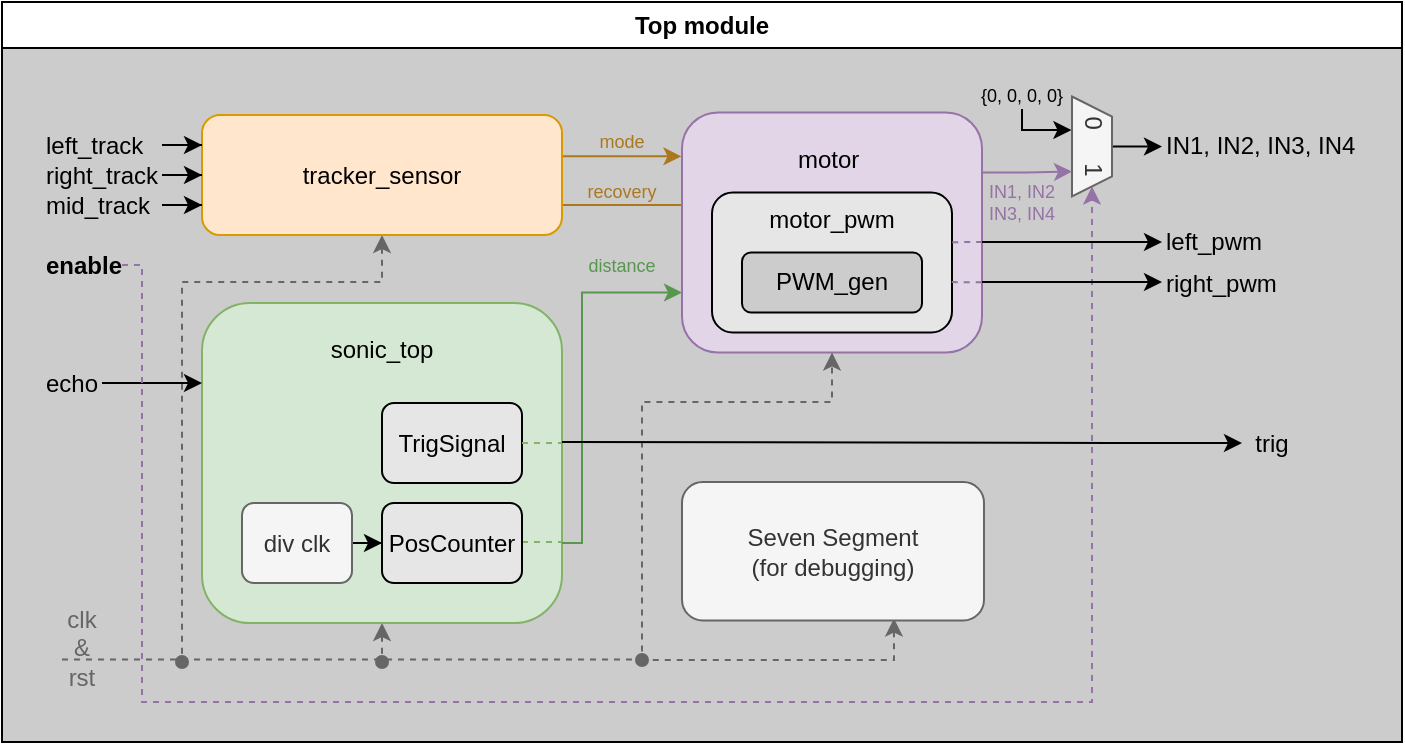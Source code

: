 <mxfile version="25.0.3" pages="8">
  <diagram name="Top" id="SnXoqZMUd9KlnvrUtpQJ">
    <mxGraphModel dx="1034" dy="1114" grid="1" gridSize="10" guides="1" tooltips="1" connect="1" arrows="1" fold="1" page="1" pageScale="1" pageWidth="827" pageHeight="1169" math="0" shadow="0">
      <root>
        <mxCell id="0" />
        <mxCell id="1" parent="0" />
        <mxCell id="HurLthOQQEkBz4kyL5cL-1" value="Top module" style="swimlane;whiteSpace=wrap;html=1;fillColor=#FFFFFF;swimlaneFillColor=#CCCCCC;strokeColor=#000000;" parent="1" vertex="1">
          <mxGeometry x="64" y="80" width="700" height="370" as="geometry" />
        </mxCell>
        <mxCell id="HurLthOQQEkBz4kyL5cL-14" style="edgeStyle=orthogonalEdgeStyle;rounded=0;orthogonalLoop=1;jettySize=auto;html=1;exitX=0.998;exitY=0.344;exitDx=0;exitDy=0;entryX=-0.002;entryY=0.183;entryDx=0;entryDy=0;entryPerimeter=0;exitPerimeter=0;strokeColor=#AB781F;" parent="HurLthOQQEkBz4kyL5cL-1" source="HurLthOQQEkBz4kyL5cL-4" target="HurLthOQQEkBz4kyL5cL-2" edge="1">
          <mxGeometry relative="1" as="geometry">
            <Array as="points" />
          </mxGeometry>
        </mxCell>
        <mxCell id="HurLthOQQEkBz4kyL5cL-15" style="edgeStyle=orthogonalEdgeStyle;rounded=0;orthogonalLoop=1;jettySize=auto;html=1;exitX=1;exitY=0.75;exitDx=0;exitDy=0;fillColor=#ffe6cc;strokeColor=#AB781F;" parent="HurLthOQQEkBz4kyL5cL-1" source="HurLthOQQEkBz4kyL5cL-4" edge="1">
          <mxGeometry relative="1" as="geometry">
            <mxPoint x="370" y="101.5" as="targetPoint" />
          </mxGeometry>
        </mxCell>
        <mxCell id="HurLthOQQEkBz4kyL5cL-27" style="edgeStyle=orthogonalEdgeStyle;rounded=0;orthogonalLoop=1;jettySize=auto;html=1;exitX=0.5;exitY=1;exitDx=0;exitDy=0;dashed=1;fillColor=#f5f5f5;strokeColor=#666666;startArrow=classic;startFill=1;endArrow=oval;endFill=1;" parent="HurLthOQQEkBz4kyL5cL-1" source="HurLthOQQEkBz4kyL5cL-4" edge="1">
          <mxGeometry relative="1" as="geometry">
            <mxPoint x="90" y="330" as="targetPoint" />
            <Array as="points">
              <mxPoint x="190" y="140" />
              <mxPoint x="90" y="140" />
            </Array>
          </mxGeometry>
        </mxCell>
        <mxCell id="HurLthOQQEkBz4kyL5cL-4" value="tracker_sensor" style="rounded=1;whiteSpace=wrap;html=1;fillColor=#ffe6cc;strokeColor=#d79b00;" parent="HurLthOQQEkBz4kyL5cL-1" vertex="1">
          <mxGeometry x="100" y="56.5" width="180" height="60" as="geometry" />
        </mxCell>
        <mxCell id="HurLthOQQEkBz4kyL5cL-26" style="edgeStyle=orthogonalEdgeStyle;rounded=0;orthogonalLoop=1;jettySize=auto;html=1;startArrow=classic;startFill=1;endArrow=oval;endFill=1;fillColor=#f5f5f5;strokeColor=#666666;dashed=1;" parent="HurLthOQQEkBz4kyL5cL-1" edge="1">
          <mxGeometry relative="1" as="geometry">
            <mxPoint x="320" y="329" as="targetPoint" />
            <mxPoint x="445.974" y="308.25" as="sourcePoint" />
            <Array as="points">
              <mxPoint x="446" y="329" />
            </Array>
          </mxGeometry>
        </mxCell>
        <mxCell id="HurLthOQQEkBz4kyL5cL-5" value="Seven Segment&lt;div&gt;(for debugging)&lt;/div&gt;" style="rounded=1;whiteSpace=wrap;html=1;fillColor=#f5f5f5;fontColor=#333333;strokeColor=#666666;" parent="HurLthOQQEkBz4kyL5cL-1" vertex="1">
          <mxGeometry x="340" y="240" width="151" height="69.25" as="geometry" />
        </mxCell>
        <mxCell id="HurLthOQQEkBz4kyL5cL-12" value="" style="group" parent="HurLthOQQEkBz4kyL5cL-1" vertex="1" connectable="0">
          <mxGeometry x="340" y="55.25" width="150" height="120" as="geometry" />
        </mxCell>
        <mxCell id="HurLthOQQEkBz4kyL5cL-2" value="motor&amp;nbsp;&lt;div&gt;&lt;br&gt;&lt;/div&gt;&lt;div&gt;&lt;br&gt;&lt;/div&gt;&lt;div&gt;&lt;br&gt;&lt;/div&gt;&lt;div&gt;&lt;br&gt;&lt;/div&gt;&lt;div&gt;&lt;br&gt;&lt;/div&gt;" style="rounded=1;whiteSpace=wrap;html=1;fillColor=#e1d5e7;strokeColor=#9673a6;" parent="HurLthOQQEkBz4kyL5cL-12" vertex="1">
          <mxGeometry width="150" height="120" as="geometry" />
        </mxCell>
        <mxCell id="HurLthOQQEkBz4kyL5cL-8" value="" style="group" parent="HurLthOQQEkBz4kyL5cL-12" vertex="1" connectable="0">
          <mxGeometry x="15" y="40" width="120" height="70" as="geometry" />
        </mxCell>
        <mxCell id="HurLthOQQEkBz4kyL5cL-6" value="motor_pwm&lt;div&gt;&lt;br&gt;&lt;/div&gt;&lt;div&gt;&lt;br&gt;&lt;/div&gt;&lt;div&gt;&lt;br&gt;&lt;/div&gt;" style="rounded=1;whiteSpace=wrap;html=1;fillColor=#E6E6E6;" parent="HurLthOQQEkBz4kyL5cL-8" vertex="1">
          <mxGeometry width="120" height="70" as="geometry" />
        </mxCell>
        <mxCell id="HurLthOQQEkBz4kyL5cL-7" value="PWM_gen" style="rounded=1;whiteSpace=wrap;html=1;fillColor=#CCCCCC;" parent="HurLthOQQEkBz4kyL5cL-8" vertex="1">
          <mxGeometry x="15" y="30" width="90" height="30" as="geometry" />
        </mxCell>
        <mxCell id="HurLthOQQEkBz4kyL5cL-50" style="edgeStyle=orthogonalEdgeStyle;rounded=0;orthogonalLoop=1;jettySize=auto;html=1;exitX=1.001;exitY=0.355;exitDx=0;exitDy=0;exitPerimeter=0;endArrow=none;endFill=0;fillColor=#e1d5e7;strokeColor=#9673a6;dashed=1;" parent="HurLthOQQEkBz4kyL5cL-12" source="HurLthOQQEkBz4kyL5cL-6" edge="1">
          <mxGeometry relative="1" as="geometry">
            <mxPoint x="150" y="64.75" as="targetPoint" />
            <Array as="points">
              <mxPoint x="150" y="65" />
            </Array>
          </mxGeometry>
        </mxCell>
        <mxCell id="HurLthOQQEkBz4kyL5cL-51" style="edgeStyle=orthogonalEdgeStyle;rounded=0;orthogonalLoop=1;jettySize=auto;html=1;exitX=0.999;exitY=0.64;exitDx=0;exitDy=0;exitPerimeter=0;endArrow=none;endFill=0;fillColor=#e1d5e7;strokeColor=#9673a6;dashed=1;entryX=0.999;entryY=0.707;entryDx=0;entryDy=0;entryPerimeter=0;" parent="HurLthOQQEkBz4kyL5cL-12" source="HurLthOQQEkBz4kyL5cL-6" target="HurLthOQQEkBz4kyL5cL-2" edge="1">
          <mxGeometry relative="1" as="geometry">
            <mxPoint x="145" y="75" as="sourcePoint" />
            <mxPoint x="160" y="74.75" as="targetPoint" />
            <Array as="points">
              <mxPoint x="145" y="85" />
            </Array>
          </mxGeometry>
        </mxCell>
        <mxCell id="HurLthOQQEkBz4kyL5cL-13" value="" style="group" parent="HurLthOQQEkBz4kyL5cL-1" vertex="1" connectable="0">
          <mxGeometry x="100" y="150.5" width="180" height="160" as="geometry" />
        </mxCell>
        <mxCell id="HurLthOQQEkBz4kyL5cL-28" style="edgeStyle=orthogonalEdgeStyle;rounded=0;orthogonalLoop=1;jettySize=auto;html=1;exitX=0.5;exitY=1;exitDx=0;exitDy=0;fillColor=#f5f5f5;strokeColor=#666666;dashed=1;startArrow=classic;startFill=1;endArrow=oval;endFill=1;" parent="HurLthOQQEkBz4kyL5cL-13" source="HurLthOQQEkBz4kyL5cL-3" edge="1">
          <mxGeometry relative="1" as="geometry">
            <mxPoint x="90" y="179.5" as="targetPoint" />
          </mxGeometry>
        </mxCell>
        <mxCell id="HurLthOQQEkBz4kyL5cL-3" value="sonic_top&lt;div&gt;&lt;br&gt;&lt;/div&gt;&lt;div&gt;&lt;br&gt;&lt;/div&gt;&lt;div&gt;&lt;br&gt;&lt;/div&gt;&lt;div&gt;&lt;br&gt;&lt;/div&gt;&lt;div&gt;&lt;br&gt;&lt;/div&gt;&lt;div&gt;&lt;br&gt;&lt;/div&gt;&lt;div&gt;&lt;br&gt;&lt;/div&gt;&lt;div&gt;&lt;br&gt;&lt;/div&gt;" style="rounded=1;whiteSpace=wrap;html=1;fillColor=#d5e8d4;strokeColor=#82b366;" parent="HurLthOQQEkBz4kyL5cL-13" vertex="1">
          <mxGeometry width="180" height="160" as="geometry" />
        </mxCell>
        <mxCell id="HurLthOQQEkBz4kyL5cL-41" style="edgeStyle=orthogonalEdgeStyle;rounded=0;orthogonalLoop=1;jettySize=auto;html=1;entryX=0;entryY=0.5;entryDx=0;entryDy=0;" parent="HurLthOQQEkBz4kyL5cL-13" source="HurLthOQQEkBz4kyL5cL-9" target="HurLthOQQEkBz4kyL5cL-11" edge="1">
          <mxGeometry relative="1" as="geometry" />
        </mxCell>
        <mxCell id="HurLthOQQEkBz4kyL5cL-9" value="div clk" style="rounded=1;whiteSpace=wrap;html=1;fillColor=#f5f5f5;fontColor=#333333;strokeColor=#666666;" parent="HurLthOQQEkBz4kyL5cL-13" vertex="1">
          <mxGeometry x="20" y="100" width="55" height="40" as="geometry" />
        </mxCell>
        <mxCell id="HurLthOQQEkBz4kyL5cL-10" value="TrigSignal" style="rounded=1;whiteSpace=wrap;html=1;fillColor=#E6E6E6;" parent="HurLthOQQEkBz4kyL5cL-13" vertex="1">
          <mxGeometry x="90" y="50" width="70" height="40" as="geometry" />
        </mxCell>
        <mxCell id="HurLthOQQEkBz4kyL5cL-42" style="edgeStyle=orthogonalEdgeStyle;rounded=0;orthogonalLoop=1;jettySize=auto;html=1;endArrow=none;endFill=0;dashed=1;fillColor=#d5e8d4;strokeColor=#82b366;" parent="HurLthOQQEkBz4kyL5cL-13" source="HurLthOQQEkBz4kyL5cL-11" edge="1">
          <mxGeometry relative="1" as="geometry">
            <mxPoint x="180" y="119.5" as="targetPoint" />
            <Array as="points">
              <mxPoint x="180" y="120" />
            </Array>
          </mxGeometry>
        </mxCell>
        <mxCell id="HurLthOQQEkBz4kyL5cL-11" value="PosCounter" style="rounded=1;whiteSpace=wrap;html=1;fillColor=#E6E6E6;" parent="HurLthOQQEkBz4kyL5cL-13" vertex="1">
          <mxGeometry x="90" y="100" width="70" height="40" as="geometry" />
        </mxCell>
        <mxCell id="HurLthOQQEkBz4kyL5cL-44" style="edgeStyle=orthogonalEdgeStyle;rounded=0;orthogonalLoop=1;jettySize=auto;html=1;exitX=1;exitY=0.5;exitDx=0;exitDy=0;entryX=1.001;entryY=0.435;entryDx=0;entryDy=0;entryPerimeter=0;fillColor=#d5e8d4;strokeColor=#82b366;endArrow=none;endFill=0;dashed=1;" parent="HurLthOQQEkBz4kyL5cL-13" source="HurLthOQQEkBz4kyL5cL-10" target="HurLthOQQEkBz4kyL5cL-3" edge="1">
          <mxGeometry relative="1" as="geometry" />
        </mxCell>
        <mxCell id="HurLthOQQEkBz4kyL5cL-16" value="mode" style="text;html=1;align=center;verticalAlign=middle;whiteSpace=wrap;rounded=0;fontColor=#AB781F;fontSize=9;" parent="HurLthOQQEkBz4kyL5cL-1" vertex="1">
          <mxGeometry x="280" y="55.25" width="60" height="30" as="geometry" />
        </mxCell>
        <mxCell id="HurLthOQQEkBz4kyL5cL-18" value="recovery" style="text;html=1;align=center;verticalAlign=middle;whiteSpace=wrap;rounded=0;fontColor=#AB781F;fontSize=9;" parent="HurLthOQQEkBz4kyL5cL-1" vertex="1">
          <mxGeometry x="280" y="80" width="60" height="30" as="geometry" />
        </mxCell>
        <mxCell id="HurLthOQQEkBz4kyL5cL-20" style="edgeStyle=orthogonalEdgeStyle;rounded=0;orthogonalLoop=1;jettySize=auto;html=1;exitX=1;exitY=0.75;exitDx=0;exitDy=0;entryX=0;entryY=0.75;entryDx=0;entryDy=0;fillColor=#d5e8d4;strokeColor=#599650;" parent="HurLthOQQEkBz4kyL5cL-1" source="HurLthOQQEkBz4kyL5cL-3" target="HurLthOQQEkBz4kyL5cL-2" edge="1">
          <mxGeometry relative="1" as="geometry">
            <Array as="points">
              <mxPoint x="290" y="270" />
              <mxPoint x="290" y="145" />
            </Array>
          </mxGeometry>
        </mxCell>
        <mxCell id="HurLthOQQEkBz4kyL5cL-21" value="distance" style="text;html=1;align=center;verticalAlign=middle;whiteSpace=wrap;rounded=0;fontColor=#599650;fontSize=9;" parent="HurLthOQQEkBz4kyL5cL-1" vertex="1">
          <mxGeometry x="280" y="116.5" width="60" height="30" as="geometry" />
        </mxCell>
        <mxCell id="HurLthOQQEkBz4kyL5cL-25" style="edgeStyle=orthogonalEdgeStyle;rounded=0;orthogonalLoop=1;jettySize=auto;html=1;entryX=0.5;entryY=1;entryDx=0;entryDy=0;dashed=1;fillColor=#f5f5f5;strokeColor=#666666;" parent="HurLthOQQEkBz4kyL5cL-1" target="HurLthOQQEkBz4kyL5cL-2" edge="1">
          <mxGeometry relative="1" as="geometry">
            <mxPoint x="370" y="178.75" as="targetPoint" />
            <mxPoint x="30" y="328.75" as="sourcePoint" />
            <Array as="points">
              <mxPoint x="320" y="329" />
              <mxPoint x="320" y="200" />
              <mxPoint x="415" y="200" />
            </Array>
          </mxGeometry>
        </mxCell>
        <mxCell id="HurLthOQQEkBz4kyL5cL-23" value="clk&lt;div&gt;&lt;span style=&quot;background-color: initial;&quot;&gt;&amp;amp;&lt;/span&gt;&lt;/div&gt;&lt;div&gt;&lt;span style=&quot;background-color: initial;&quot;&gt;rst&lt;/span&gt;&lt;/div&gt;" style="text;html=1;align=center;verticalAlign=middle;whiteSpace=wrap;rounded=0;fontColor=#666666;" parent="HurLthOQQEkBz4kyL5cL-1" vertex="1">
          <mxGeometry x="20" y="296.5" width="40" height="53.5" as="geometry" />
        </mxCell>
        <mxCell id="HurLthOQQEkBz4kyL5cL-39" style="edgeStyle=orthogonalEdgeStyle;rounded=0;orthogonalLoop=1;jettySize=auto;html=1;entryX=0;entryY=0.25;entryDx=0;entryDy=0;" parent="HurLthOQQEkBz4kyL5cL-1" source="HurLthOQQEkBz4kyL5cL-29" target="HurLthOQQEkBz4kyL5cL-3" edge="1">
          <mxGeometry relative="1" as="geometry" />
        </mxCell>
        <mxCell id="HurLthOQQEkBz4kyL5cL-29" value="echo" style="text;html=1;align=left;verticalAlign=middle;whiteSpace=wrap;rounded=0;" parent="HurLthOQQEkBz4kyL5cL-1" vertex="1">
          <mxGeometry x="20" y="175.5" width="30" height="30" as="geometry" />
        </mxCell>
        <mxCell id="HurLthOQQEkBz4kyL5cL-54" style="edgeStyle=orthogonalEdgeStyle;rounded=0;orthogonalLoop=1;jettySize=auto;html=1;entryX=1;entryY=0.5;entryDx=0;entryDy=0;fillColor=#e1d5e7;strokeColor=#9673a6;dashed=1;" parent="HurLthOQQEkBz4kyL5cL-1" source="HurLthOQQEkBz4kyL5cL-34" target="HurLthOQQEkBz4kyL5cL-53" edge="1">
          <mxGeometry relative="1" as="geometry">
            <Array as="points">
              <mxPoint x="70" y="131" />
              <mxPoint x="70" y="350" />
              <mxPoint x="545" y="350" />
            </Array>
          </mxGeometry>
        </mxCell>
        <mxCell id="HurLthOQQEkBz4kyL5cL-34" value="enable" style="text;html=1;align=left;verticalAlign=middle;whiteSpace=wrap;rounded=0;fontStyle=1" parent="HurLthOQQEkBz4kyL5cL-1" vertex="1">
          <mxGeometry x="20" y="116.5" width="40" height="30" as="geometry" />
        </mxCell>
        <mxCell id="HurLthOQQEkBz4kyL5cL-37" style="edgeStyle=orthogonalEdgeStyle;rounded=0;orthogonalLoop=1;jettySize=auto;html=1;entryX=0;entryY=0.5;entryDx=0;entryDy=0;" parent="HurLthOQQEkBz4kyL5cL-1" source="HurLthOQQEkBz4kyL5cL-32" target="HurLthOQQEkBz4kyL5cL-4" edge="1">
          <mxGeometry relative="1" as="geometry" />
        </mxCell>
        <mxCell id="HurLthOQQEkBz4kyL5cL-32" value="right&lt;span style=&quot;color: rgba(0, 0, 0, 0); font-family: monospace; font-size: 0px; text-wrap-mode: nowrap;&quot;&gt;%3CmxGraphModel%3E%3Croot%3E%3CmxCell%20id%3D%220%22%2F%3E%3CmxCell%20id%3D%221%22%20parent%3D%220%22%2F%3E%3CmxCell%20id%3D%222%22%20value%3D%22left_track%22%20style%3D%22text%3Bhtml%3D1%3Balign%3Dcenter%3BverticalAlign%3Dmiddle%3BwhiteSpace%3Dwrap%3Brounded%3D0%3B%22%20vertex%3D%221%22%20parent%3D%221%22%3E%3CmxGeometry%20x%3D%22160%22%20y%3D%22246.5%22%20width%3D%2260%22%20height%3D%2230%22%20as%3D%22geometry%22%2F%3E%3C%2FmxCell%3E%3C%2Froot%3E%3C%2FmxGraphModel%3E&lt;/span&gt;_track" style="text;html=1;align=left;verticalAlign=middle;whiteSpace=wrap;rounded=0;" parent="HurLthOQQEkBz4kyL5cL-1" vertex="1">
          <mxGeometry x="20" y="71.5" width="60" height="30" as="geometry" />
        </mxCell>
        <mxCell id="HurLthOQQEkBz4kyL5cL-38" style="edgeStyle=orthogonalEdgeStyle;rounded=0;orthogonalLoop=1;jettySize=auto;html=1;entryX=0;entryY=0.75;entryDx=0;entryDy=0;" parent="HurLthOQQEkBz4kyL5cL-1" source="HurLthOQQEkBz4kyL5cL-33" target="HurLthOQQEkBz4kyL5cL-4" edge="1">
          <mxGeometry relative="1" as="geometry" />
        </mxCell>
        <mxCell id="HurLthOQQEkBz4kyL5cL-33" value="mid_track" style="text;html=1;align=left;verticalAlign=middle;whiteSpace=wrap;rounded=0;" parent="HurLthOQQEkBz4kyL5cL-1" vertex="1">
          <mxGeometry x="20" y="86.5" width="60" height="30" as="geometry" />
        </mxCell>
        <mxCell id="HurLthOQQEkBz4kyL5cL-35" style="edgeStyle=orthogonalEdgeStyle;rounded=0;orthogonalLoop=1;jettySize=auto;html=1;entryX=0;entryY=0.25;entryDx=0;entryDy=0;" parent="HurLthOQQEkBz4kyL5cL-1" source="HurLthOQQEkBz4kyL5cL-30" target="HurLthOQQEkBz4kyL5cL-4" edge="1">
          <mxGeometry relative="1" as="geometry" />
        </mxCell>
        <mxCell id="HurLthOQQEkBz4kyL5cL-30" value="left_track" style="text;html=1;align=left;verticalAlign=middle;whiteSpace=wrap;rounded=0;" parent="HurLthOQQEkBz4kyL5cL-1" vertex="1">
          <mxGeometry x="20" y="56.5" width="60" height="30" as="geometry" />
        </mxCell>
        <mxCell id="HurLthOQQEkBz4kyL5cL-45" style="edgeStyle=orthogonalEdgeStyle;rounded=0;orthogonalLoop=1;jettySize=auto;html=1;startArrow=classic;startFill=1;endArrow=none;endFill=0;" parent="HurLthOQQEkBz4kyL5cL-1" source="HurLthOQQEkBz4kyL5cL-43" edge="1">
          <mxGeometry relative="1" as="geometry">
            <mxPoint x="280" y="220" as="targetPoint" />
            <Array as="points">
              <mxPoint x="555" y="220" />
              <mxPoint x="330" y="220" />
              <mxPoint x="280" y="221" />
            </Array>
          </mxGeometry>
        </mxCell>
        <mxCell id="HurLthOQQEkBz4kyL5cL-43" value="trig" style="text;html=1;align=center;verticalAlign=middle;whiteSpace=wrap;rounded=0;" parent="HurLthOQQEkBz4kyL5cL-1" vertex="1">
          <mxGeometry x="620" y="205.5" width="30" height="30" as="geometry" />
        </mxCell>
        <mxCell id="HurLthOQQEkBz4kyL5cL-48" style="edgeStyle=orthogonalEdgeStyle;rounded=0;orthogonalLoop=1;jettySize=auto;html=1;startArrow=classic;startFill=1;endArrow=none;endFill=0;" parent="HurLthOQQEkBz4kyL5cL-1" source="HurLthOQQEkBz4kyL5cL-46" edge="1">
          <mxGeometry relative="1" as="geometry">
            <mxPoint x="490" y="120" as="targetPoint" />
          </mxGeometry>
        </mxCell>
        <mxCell id="HurLthOQQEkBz4kyL5cL-46" value="left_pwm" style="text;html=1;align=left;verticalAlign=middle;whiteSpace=wrap;rounded=0;" parent="HurLthOQQEkBz4kyL5cL-1" vertex="1">
          <mxGeometry x="580" y="110" width="70" height="20" as="geometry" />
        </mxCell>
        <mxCell id="HurLthOQQEkBz4kyL5cL-47" value="right_pwm" style="text;html=1;align=left;verticalAlign=middle;whiteSpace=wrap;rounded=0;" parent="HurLthOQQEkBz4kyL5cL-1" vertex="1">
          <mxGeometry x="580" y="130.5" width="70" height="20" as="geometry" />
        </mxCell>
        <mxCell id="HurLthOQQEkBz4kyL5cL-49" style="edgeStyle=orthogonalEdgeStyle;rounded=0;orthogonalLoop=1;jettySize=auto;html=1;startArrow=classic;startFill=1;endArrow=none;endFill=0;" parent="HurLthOQQEkBz4kyL5cL-1" source="HurLthOQQEkBz4kyL5cL-47" edge="1">
          <mxGeometry relative="1" as="geometry">
            <mxPoint x="490" y="140" as="targetPoint" />
          </mxGeometry>
        </mxCell>
        <mxCell id="HurLthOQQEkBz4kyL5cL-63" style="edgeStyle=orthogonalEdgeStyle;rounded=0;orthogonalLoop=1;jettySize=auto;html=1;" parent="HurLthOQQEkBz4kyL5cL-1" source="HurLthOQQEkBz4kyL5cL-53" target="HurLthOQQEkBz4kyL5cL-59" edge="1">
          <mxGeometry relative="1" as="geometry">
            <Array as="points" />
          </mxGeometry>
        </mxCell>
        <mxCell id="HurLthOQQEkBz4kyL5cL-53" value="0&amp;nbsp; &amp;nbsp; &amp;nbsp;1" style="shape=trapezoid;perimeter=trapezoidPerimeter;whiteSpace=wrap;html=1;fixedSize=1;rotation=90;size=10;fillColor=#f5f5f5;fontColor=#333333;strokeColor=#666666;" parent="HurLthOQQEkBz4kyL5cL-1" vertex="1">
          <mxGeometry x="520" y="62.25" width="50" height="20" as="geometry" />
        </mxCell>
        <mxCell id="HurLthOQQEkBz4kyL5cL-55" style="edgeStyle=orthogonalEdgeStyle;rounded=0;orthogonalLoop=1;jettySize=auto;html=1;exitX=1;exitY=0.25;exitDx=0;exitDy=0;entryX=0.75;entryY=1;entryDx=0;entryDy=0;fillColor=#e1d5e7;strokeColor=#9673a6;" parent="HurLthOQQEkBz4kyL5cL-1" source="HurLthOQQEkBz4kyL5cL-2" target="HurLthOQQEkBz4kyL5cL-53" edge="1">
          <mxGeometry relative="1" as="geometry" />
        </mxCell>
        <mxCell id="HurLthOQQEkBz4kyL5cL-56" value="{0, 0, 0, 0}" style="text;html=1;align=center;verticalAlign=middle;whiteSpace=wrap;rounded=0;fontSize=9;" parent="HurLthOQQEkBz4kyL5cL-1" vertex="1">
          <mxGeometry x="480" y="40" width="60" height="13.5" as="geometry" />
        </mxCell>
        <mxCell id="HurLthOQQEkBz4kyL5cL-57" style="edgeStyle=orthogonalEdgeStyle;rounded=0;orthogonalLoop=1;jettySize=auto;html=1;entryX=0.322;entryY=1.015;entryDx=0;entryDy=0;entryPerimeter=0;" parent="HurLthOQQEkBz4kyL5cL-1" source="HurLthOQQEkBz4kyL5cL-56" target="HurLthOQQEkBz4kyL5cL-53" edge="1">
          <mxGeometry relative="1" as="geometry">
            <Array as="points">
              <mxPoint x="510" y="64" />
              <mxPoint x="535" y="64" />
            </Array>
          </mxGeometry>
        </mxCell>
        <mxCell id="HurLthOQQEkBz4kyL5cL-58" value="IN1, IN2&lt;div&gt;IN3, IN4&lt;/div&gt;" style="text;html=1;align=center;verticalAlign=middle;whiteSpace=wrap;rounded=0;fontColor=#9573a5;fontSize=9;" parent="HurLthOQQEkBz4kyL5cL-1" vertex="1">
          <mxGeometry x="480" y="85.25" width="60" height="30" as="geometry" />
        </mxCell>
        <mxCell id="HurLthOQQEkBz4kyL5cL-59" value="IN1, IN2, IN3, IN4" style="text;html=1;align=left;verticalAlign=middle;whiteSpace=wrap;rounded=0;" parent="HurLthOQQEkBz4kyL5cL-1" vertex="1">
          <mxGeometry x="580" y="57.25" width="100" height="30" as="geometry" />
        </mxCell>
      </root>
    </mxGraphModel>
  </diagram>
  <diagram id="w8cmgnGuMSHj1j0brtXY" name="motor-1">
    <mxGraphModel dx="2068" dy="2228" grid="1" gridSize="10" guides="1" tooltips="1" connect="1" arrows="1" fold="1" page="1" pageScale="1" pageWidth="827" pageHeight="1169" math="0" shadow="0">
      <root>
        <mxCell id="0" />
        <mxCell id="1" parent="0" />
        <mxCell id="HvwLnDMr5NxAPdbBhfcA-1" value="Motor" style="swimlane;whiteSpace=wrap;html=1;swimlaneFillColor=#CCCCCC;" vertex="1" parent="1">
          <mxGeometry x="64" y="80" width="1116" height="630" as="geometry" />
        </mxCell>
        <mxCell id="LqlTJ2a53U-vP1s3dt9i-34" style="edgeStyle=orthogonalEdgeStyle;rounded=0;orthogonalLoop=1;jettySize=auto;html=1;entryX=0;entryY=1;entryDx=0;entryDy=0;" edge="1" parent="HvwLnDMr5NxAPdbBhfcA-1" source="LqlTJ2a53U-vP1s3dt9i-4" target="LqlTJ2a53U-vP1s3dt9i-24">
          <mxGeometry relative="1" as="geometry">
            <Array as="points">
              <mxPoint x="297" y="176" />
              <mxPoint x="297" y="176" />
            </Array>
          </mxGeometry>
        </mxCell>
        <mxCell id="LqlTJ2a53U-vP1s3dt9i-4" value="set left motor&#39;s speed &amp;gt; right motor" style="rounded=1;whiteSpace=wrap;html=1;fillColor=#f5f5f5;fontColor=#333333;strokeColor=#666666;" vertex="1" parent="HvwLnDMr5NxAPdbBhfcA-1">
          <mxGeometry x="57" y="161.25" width="220" height="30" as="geometry" />
        </mxCell>
        <mxCell id="LqlTJ2a53U-vP1s3dt9i-36" style="edgeStyle=orthogonalEdgeStyle;rounded=0;orthogonalLoop=1;jettySize=auto;html=1;" edge="1" parent="HvwLnDMr5NxAPdbBhfcA-1" source="LqlTJ2a53U-vP1s3dt9i-5">
          <mxGeometry relative="1" as="geometry">
            <mxPoint x="307" y="236.25" as="targetPoint" />
          </mxGeometry>
        </mxCell>
        <mxCell id="LqlTJ2a53U-vP1s3dt9i-5" value="set left motor&#39;s speed = right motor" style="rounded=1;whiteSpace=wrap;html=1;fillColor=#f5f5f5;fontColor=#333333;strokeColor=#666666;" vertex="1" parent="HvwLnDMr5NxAPdbBhfcA-1">
          <mxGeometry x="57" y="221.25" width="220" height="30" as="geometry" />
        </mxCell>
        <mxCell id="LqlTJ2a53U-vP1s3dt9i-39" style="edgeStyle=orthogonalEdgeStyle;rounded=0;orthogonalLoop=1;jettySize=auto;html=1;" edge="1" parent="HvwLnDMr5NxAPdbBhfcA-1" source="LqlTJ2a53U-vP1s3dt9i-6">
          <mxGeometry relative="1" as="geometry">
            <mxPoint x="307" y="296.25" as="targetPoint" />
          </mxGeometry>
        </mxCell>
        <mxCell id="LqlTJ2a53U-vP1s3dt9i-6" value="set left motor&#39;s speed = right motor" style="rounded=1;whiteSpace=wrap;html=1;fillColor=#f5f5f5;fontColor=#333333;strokeColor=#666666;" vertex="1" parent="HvwLnDMr5NxAPdbBhfcA-1">
          <mxGeometry x="57" y="281.25" width="220" height="30" as="geometry" />
        </mxCell>
        <mxCell id="LqlTJ2a53U-vP1s3dt9i-7" value="" style="group" vertex="1" connectable="0" parent="HvwLnDMr5NxAPdbBhfcA-1">
          <mxGeometry x="587" y="30" width="81.5" height="351.26" as="geometry" />
        </mxCell>
        <mxCell id="LqlTJ2a53U-vP1s3dt9i-1" value="" style="shape=trapezoid;perimeter=trapezoidPerimeter;whiteSpace=wrap;html=1;fixedSize=1;rotation=90;size=32.12;" vertex="1" parent="LqlTJ2a53U-vP1s3dt9i-7">
          <mxGeometry x="-91.375" y="121.462" width="264.25" height="108.336" as="geometry" />
        </mxCell>
        <mxCell id="LqlTJ2a53U-vP1s3dt9i-2" value="LEFT&lt;div&gt;&lt;br&gt;&lt;/div&gt;&lt;div&gt;&lt;br&gt;&lt;/div&gt;&lt;div&gt;&lt;br&gt;&lt;/div&gt;&lt;div&gt;RIGHT&lt;/div&gt;&lt;div&gt;&lt;br&gt;&lt;/div&gt;&lt;div&gt;&lt;br&gt;&lt;/div&gt;&lt;div&gt;&lt;br&gt;&lt;/div&gt;&lt;div&gt;STRAIGHT&lt;/div&gt;&lt;div&gt;&lt;br&gt;&lt;/div&gt;&lt;div&gt;&lt;br&gt;&lt;/div&gt;&lt;div&gt;&lt;br&gt;&lt;/div&gt;&lt;div&gt;BACK&lt;/div&gt;" style="text;html=1;align=center;verticalAlign=middle;whiteSpace=wrap;rounded=0;" vertex="1" parent="LqlTJ2a53U-vP1s3dt9i-7">
          <mxGeometry x="10.745" y="41.546" width="60" height="265.854" as="geometry" />
        </mxCell>
        <mxCell id="LqlTJ2a53U-vP1s3dt9i-32" style="edgeStyle=orthogonalEdgeStyle;rounded=0;orthogonalLoop=1;jettySize=auto;html=1;" edge="1" parent="HvwLnDMr5NxAPdbBhfcA-1" source="LqlTJ2a53U-vP1s3dt9i-10">
          <mxGeometry relative="1" as="geometry">
            <mxPoint x="307" y="116.25" as="targetPoint" />
          </mxGeometry>
        </mxCell>
        <mxCell id="LqlTJ2a53U-vP1s3dt9i-10" value="set left motor&#39;s speed &amp;lt; right motor" style="rounded=1;whiteSpace=wrap;html=1;fillColor=#f5f5f5;fontColor=#333333;strokeColor=#666666;" vertex="1" parent="HvwLnDMr5NxAPdbBhfcA-1">
          <mxGeometry x="57" y="101.25" width="220" height="30" as="geometry" />
        </mxCell>
        <mxCell id="LqlTJ2a53U-vP1s3dt9i-22" value="" style="group" vertex="1" connectable="0" parent="HvwLnDMr5NxAPdbBhfcA-1">
          <mxGeometry x="307" y="95" width="133" height="40" as="geometry" />
        </mxCell>
        <mxCell id="LqlTJ2a53U-vP1s3dt9i-20" value="&lt;div&gt;left_motor = 10&#39;d450&lt;/div&gt;" style="rounded=1;whiteSpace=wrap;html=1;" vertex="1" parent="LqlTJ2a53U-vP1s3dt9i-22">
          <mxGeometry width="133" height="20" as="geometry" />
        </mxCell>
        <mxCell id="LqlTJ2a53U-vP1s3dt9i-21" value="&lt;div&gt;&lt;span style=&quot;background-color: initial;&quot;&gt;right_motor = 10&#39;d750&lt;/span&gt;&lt;/div&gt;" style="rounded=1;whiteSpace=wrap;html=1;" vertex="1" parent="LqlTJ2a53U-vP1s3dt9i-22">
          <mxGeometry y="20" width="133" height="20" as="geometry" />
        </mxCell>
        <mxCell id="LqlTJ2a53U-vP1s3dt9i-23" value="" style="group" vertex="1" connectable="0" parent="HvwLnDMr5NxAPdbBhfcA-1">
          <mxGeometry x="307" y="156.25" width="133" height="40" as="geometry" />
        </mxCell>
        <mxCell id="LqlTJ2a53U-vP1s3dt9i-24" value="&lt;div&gt;left_motor = 10&#39;d750&lt;/div&gt;" style="rounded=1;whiteSpace=wrap;html=1;" vertex="1" parent="LqlTJ2a53U-vP1s3dt9i-23">
          <mxGeometry width="133" height="20" as="geometry" />
        </mxCell>
        <mxCell id="LqlTJ2a53U-vP1s3dt9i-25" value="&lt;div&gt;&lt;span style=&quot;background-color: initial;&quot;&gt;right_motor = 10&#39;d450&lt;/span&gt;&lt;/div&gt;" style="rounded=1;whiteSpace=wrap;html=1;" vertex="1" parent="LqlTJ2a53U-vP1s3dt9i-23">
          <mxGeometry y="20" width="133" height="20" as="geometry" />
        </mxCell>
        <mxCell id="LqlTJ2a53U-vP1s3dt9i-26" value="" style="group" vertex="1" connectable="0" parent="HvwLnDMr5NxAPdbBhfcA-1">
          <mxGeometry x="307" y="216.25" width="133" height="40" as="geometry" />
        </mxCell>
        <mxCell id="LqlTJ2a53U-vP1s3dt9i-27" value="&lt;div&gt;left_motor = 10&#39;d750&lt;/div&gt;" style="rounded=1;whiteSpace=wrap;html=1;" vertex="1" parent="LqlTJ2a53U-vP1s3dt9i-26">
          <mxGeometry width="133" height="20" as="geometry" />
        </mxCell>
        <mxCell id="LqlTJ2a53U-vP1s3dt9i-28" value="&lt;div&gt;&lt;span style=&quot;background-color: initial;&quot;&gt;right_motor = 10&#39;d750&lt;/span&gt;&lt;/div&gt;" style="rounded=1;whiteSpace=wrap;html=1;" vertex="1" parent="LqlTJ2a53U-vP1s3dt9i-26">
          <mxGeometry y="20" width="133" height="20" as="geometry" />
        </mxCell>
        <mxCell id="LqlTJ2a53U-vP1s3dt9i-29" value="" style="group" vertex="1" connectable="0" parent="HvwLnDMr5NxAPdbBhfcA-1">
          <mxGeometry x="307" y="276.25" width="133" height="40" as="geometry" />
        </mxCell>
        <mxCell id="LqlTJ2a53U-vP1s3dt9i-30" value="&lt;div&gt;left_motor = 10&#39;d750&lt;/div&gt;" style="rounded=1;whiteSpace=wrap;html=1;" vertex="1" parent="LqlTJ2a53U-vP1s3dt9i-29">
          <mxGeometry width="133" height="20" as="geometry" />
        </mxCell>
        <mxCell id="LqlTJ2a53U-vP1s3dt9i-31" value="&lt;div&gt;&lt;span style=&quot;background-color: initial;&quot;&gt;right_motor = 10&#39;d750&lt;/span&gt;&lt;/div&gt;" style="rounded=1;whiteSpace=wrap;html=1;" vertex="1" parent="LqlTJ2a53U-vP1s3dt9i-29">
          <mxGeometry y="20" width="133" height="20" as="geometry" />
        </mxCell>
        <mxCell id="LqlTJ2a53U-vP1s3dt9i-33" style="edgeStyle=orthogonalEdgeStyle;rounded=0;orthogonalLoop=1;jettySize=auto;html=1;exitX=1;exitY=0;exitDx=0;exitDy=0;entryX=0.157;entryY=0.991;entryDx=0;entryDy=0;entryPerimeter=0;" edge="1" parent="HvwLnDMr5NxAPdbBhfcA-1" source="LqlTJ2a53U-vP1s3dt9i-21" target="LqlTJ2a53U-vP1s3dt9i-1">
          <mxGeometry relative="1" as="geometry">
            <mxPoint x="487" y="120" as="targetPoint" />
            <Array as="points">
              <mxPoint x="457" y="115" />
              <mxPoint x="457" y="115" />
            </Array>
          </mxGeometry>
        </mxCell>
        <mxCell id="LqlTJ2a53U-vP1s3dt9i-35" style="edgeStyle=orthogonalEdgeStyle;rounded=0;orthogonalLoop=1;jettySize=auto;html=1;exitX=1;exitY=0;exitDx=0;exitDy=0;entryX=0.389;entryY=0.968;entryDx=0;entryDy=0;entryPerimeter=0;" edge="1" parent="HvwLnDMr5NxAPdbBhfcA-1" source="LqlTJ2a53U-vP1s3dt9i-25" target="LqlTJ2a53U-vP1s3dt9i-1">
          <mxGeometry relative="1" as="geometry">
            <Array as="points">
              <mxPoint x="457" y="176" />
              <mxPoint x="457" y="176" />
            </Array>
          </mxGeometry>
        </mxCell>
        <mxCell id="LqlTJ2a53U-vP1s3dt9i-38" style="edgeStyle=orthogonalEdgeStyle;rounded=0;orthogonalLoop=1;jettySize=auto;html=1;exitX=1;exitY=0;exitDx=0;exitDy=0;entryX=0.619;entryY=0.996;entryDx=0;entryDy=0;entryPerimeter=0;" edge="1" parent="HvwLnDMr5NxAPdbBhfcA-1" source="LqlTJ2a53U-vP1s3dt9i-28" target="LqlTJ2a53U-vP1s3dt9i-1">
          <mxGeometry relative="1" as="geometry">
            <Array as="points">
              <mxPoint x="462" y="236" />
            </Array>
          </mxGeometry>
        </mxCell>
        <mxCell id="LqlTJ2a53U-vP1s3dt9i-40" style="edgeStyle=orthogonalEdgeStyle;rounded=0;orthogonalLoop=1;jettySize=auto;html=1;exitX=1;exitY=1;exitDx=0;exitDy=0;entryX=0.844;entryY=0.968;entryDx=0;entryDy=0;entryPerimeter=0;" edge="1" parent="HvwLnDMr5NxAPdbBhfcA-1" source="LqlTJ2a53U-vP1s3dt9i-30" target="LqlTJ2a53U-vP1s3dt9i-1">
          <mxGeometry relative="1" as="geometry">
            <Array as="points">
              <mxPoint x="462" y="296" />
            </Array>
          </mxGeometry>
        </mxCell>
        <mxCell id="LqlTJ2a53U-vP1s3dt9i-58" value="" style="group" vertex="1" connectable="0" parent="HvwLnDMr5NxAPdbBhfcA-1">
          <mxGeometry x="57" y="360" width="430" height="220" as="geometry" />
        </mxCell>
        <mxCell id="LqlTJ2a53U-vP1s3dt9i-54" style="edgeStyle=orthogonalEdgeStyle;rounded=0;orthogonalLoop=1;jettySize=auto;html=1;entryX=0;entryY=0;entryDx=0;entryDy=0;" edge="1" parent="LqlTJ2a53U-vP1s3dt9i-58" source="LqlTJ2a53U-vP1s3dt9i-11" target="LqlTJ2a53U-vP1s3dt9i-42">
          <mxGeometry relative="1" as="geometry">
            <Array as="points">
              <mxPoint x="303" y="20.37" />
              <mxPoint x="310" y="20.37" />
            </Array>
          </mxGeometry>
        </mxCell>
        <mxCell id="LqlTJ2a53U-vP1s3dt9i-11" value="&lt;span style=&quot;background-color: initial; text-align: left;&quot;&gt;set left wheel&#39;s direction backward,&amp;nbsp;&lt;/span&gt;&lt;span style=&quot;text-align: left; background-color: initial;&quot;&gt;right&#39;s forward&lt;/span&gt;" style="rounded=1;whiteSpace=wrap;html=1;fillColor=#f5f5f5;fontColor=#333333;strokeColor=#666666;" vertex="1" parent="LqlTJ2a53U-vP1s3dt9i-58">
          <mxGeometry y="5" width="283" height="30" as="geometry" />
        </mxCell>
        <mxCell id="LqlTJ2a53U-vP1s3dt9i-55" style="edgeStyle=orthogonalEdgeStyle;rounded=0;orthogonalLoop=1;jettySize=auto;html=1;entryX=0;entryY=0;entryDx=0;entryDy=0;" edge="1" parent="LqlTJ2a53U-vP1s3dt9i-58" source="LqlTJ2a53U-vP1s3dt9i-15" target="LqlTJ2a53U-vP1s3dt9i-46">
          <mxGeometry relative="1" as="geometry">
            <Array as="points">
              <mxPoint x="303" y="80.37" />
              <mxPoint x="310" y="80.37" />
            </Array>
          </mxGeometry>
        </mxCell>
        <mxCell id="LqlTJ2a53U-vP1s3dt9i-15" value="&lt;span style=&quot;background-color: initial; text-align: left;&quot;&gt;set left wheel&#39;s direction forward,&amp;nbsp;&lt;/span&gt;&lt;span style=&quot;text-align: left; background-color: initial;&quot;&gt;right&#39;s backward&lt;/span&gt;" style="rounded=1;whiteSpace=wrap;html=1;fillColor=#f5f5f5;fontColor=#333333;strokeColor=#666666;" vertex="1" parent="LqlTJ2a53U-vP1s3dt9i-58">
          <mxGeometry y="65" width="283" height="30" as="geometry" />
        </mxCell>
        <mxCell id="LqlTJ2a53U-vP1s3dt9i-56" style="edgeStyle=orthogonalEdgeStyle;rounded=0;orthogonalLoop=1;jettySize=auto;html=1;exitX=1;exitY=0.5;exitDx=0;exitDy=0;" edge="1" parent="LqlTJ2a53U-vP1s3dt9i-58" source="LqlTJ2a53U-vP1s3dt9i-16">
          <mxGeometry relative="1" as="geometry">
            <mxPoint x="309" y="139.915" as="targetPoint" />
          </mxGeometry>
        </mxCell>
        <mxCell id="LqlTJ2a53U-vP1s3dt9i-16" value="&lt;span style=&quot;background-color: initial; text-align: left;&quot;&gt;set both wheel forward&lt;/span&gt;" style="rounded=1;whiteSpace=wrap;html=1;fillColor=#f5f5f5;fontColor=#333333;strokeColor=#666666;" vertex="1" parent="LqlTJ2a53U-vP1s3dt9i-58">
          <mxGeometry y="125" width="283" height="30" as="geometry" />
        </mxCell>
        <mxCell id="LqlTJ2a53U-vP1s3dt9i-57" style="edgeStyle=orthogonalEdgeStyle;rounded=0;orthogonalLoop=1;jettySize=auto;html=1;exitX=1;exitY=0.5;exitDx=0;exitDy=0;" edge="1" parent="LqlTJ2a53U-vP1s3dt9i-58" source="LqlTJ2a53U-vP1s3dt9i-17">
          <mxGeometry relative="1" as="geometry">
            <mxPoint x="309" y="199.915" as="targetPoint" />
          </mxGeometry>
        </mxCell>
        <mxCell id="LqlTJ2a53U-vP1s3dt9i-17" value="&lt;div style=&quot;text-align: left;&quot;&gt;&lt;span style=&quot;background-color: initial;&quot;&gt;set both wheel backward&lt;/span&gt;&lt;/div&gt;" style="rounded=1;whiteSpace=wrap;html=1;fillColor=#f5f5f5;fontColor=#333333;strokeColor=#666666;" vertex="1" parent="LqlTJ2a53U-vP1s3dt9i-58">
          <mxGeometry y="185" width="283" height="30" as="geometry" />
        </mxCell>
        <mxCell id="LqlTJ2a53U-vP1s3dt9i-43" value="" style="group" vertex="1" connectable="0" parent="LqlTJ2a53U-vP1s3dt9i-58">
          <mxGeometry x="309" width="121" height="40" as="geometry" />
        </mxCell>
        <mxCell id="LqlTJ2a53U-vP1s3dt9i-41" value="next_l_IN = 2&#39;b01" style="rounded=1;whiteSpace=wrap;html=1;" vertex="1" parent="LqlTJ2a53U-vP1s3dt9i-43">
          <mxGeometry x="1" width="120" height="20" as="geometry" />
        </mxCell>
        <mxCell id="LqlTJ2a53U-vP1s3dt9i-42" value="next_r_IN = 2&#39;b01" style="rounded=1;whiteSpace=wrap;html=1;" vertex="1" parent="LqlTJ2a53U-vP1s3dt9i-43">
          <mxGeometry x="1" y="20" width="120" height="20" as="geometry" />
        </mxCell>
        <mxCell id="LqlTJ2a53U-vP1s3dt9i-44" value="" style="group" vertex="1" connectable="0" parent="LqlTJ2a53U-vP1s3dt9i-58">
          <mxGeometry x="309" y="60" width="121" height="40" as="geometry" />
        </mxCell>
        <mxCell id="LqlTJ2a53U-vP1s3dt9i-45" value="next_l_IN = 2&#39;b10" style="rounded=1;whiteSpace=wrap;html=1;" vertex="1" parent="LqlTJ2a53U-vP1s3dt9i-44">
          <mxGeometry x="1" width="120" height="20" as="geometry" />
        </mxCell>
        <mxCell id="LqlTJ2a53U-vP1s3dt9i-46" value="next_r_IN = 2&#39;b10" style="rounded=1;whiteSpace=wrap;html=1;" vertex="1" parent="LqlTJ2a53U-vP1s3dt9i-44">
          <mxGeometry x="1" y="20" width="120" height="20" as="geometry" />
        </mxCell>
        <mxCell id="LqlTJ2a53U-vP1s3dt9i-47" value="" style="group" vertex="1" connectable="0" parent="LqlTJ2a53U-vP1s3dt9i-58">
          <mxGeometry x="309" y="120" width="121" height="40" as="geometry" />
        </mxCell>
        <mxCell id="LqlTJ2a53U-vP1s3dt9i-48" value="next_l_IN = 2&#39;b10" style="rounded=1;whiteSpace=wrap;html=1;" vertex="1" parent="LqlTJ2a53U-vP1s3dt9i-47">
          <mxGeometry x="1" width="120" height="20" as="geometry" />
        </mxCell>
        <mxCell id="LqlTJ2a53U-vP1s3dt9i-49" value="next_r_IN = 2&#39;b01" style="rounded=1;whiteSpace=wrap;html=1;" vertex="1" parent="LqlTJ2a53U-vP1s3dt9i-47">
          <mxGeometry x="1" y="20" width="120" height="20" as="geometry" />
        </mxCell>
        <mxCell id="LqlTJ2a53U-vP1s3dt9i-50" value="" style="group" vertex="1" connectable="0" parent="LqlTJ2a53U-vP1s3dt9i-58">
          <mxGeometry x="309" y="180" width="121" height="40" as="geometry" />
        </mxCell>
        <mxCell id="LqlTJ2a53U-vP1s3dt9i-51" value="next_l_IN = 2&#39;b01" style="rounded=1;whiteSpace=wrap;html=1;" vertex="1" parent="LqlTJ2a53U-vP1s3dt9i-50">
          <mxGeometry x="1" width="120" height="20" as="geometry" />
        </mxCell>
        <mxCell id="LqlTJ2a53U-vP1s3dt9i-52" value="next_r_IN = 2&#39;b10" style="rounded=1;whiteSpace=wrap;html=1;" vertex="1" parent="LqlTJ2a53U-vP1s3dt9i-50">
          <mxGeometry x="1" y="20" width="120" height="20" as="geometry" />
        </mxCell>
        <mxCell id="LqlTJ2a53U-vP1s3dt9i-59" style="edgeStyle=orthogonalEdgeStyle;rounded=0;orthogonalLoop=1;jettySize=auto;html=1;exitX=1;exitY=0;exitDx=0;exitDy=0;entryX=0.193;entryY=1.005;entryDx=0;entryDy=0;entryPerimeter=0;" edge="1" parent="HvwLnDMr5NxAPdbBhfcA-1" source="LqlTJ2a53U-vP1s3dt9i-42" target="LqlTJ2a53U-vP1s3dt9i-1">
          <mxGeometry relative="1" as="geometry">
            <Array as="points">
              <mxPoint x="496" y="380" />
              <mxPoint x="496" y="125" />
              <mxPoint x="574" y="125" />
            </Array>
          </mxGeometry>
        </mxCell>
        <mxCell id="LqlTJ2a53U-vP1s3dt9i-60" style="edgeStyle=orthogonalEdgeStyle;rounded=0;orthogonalLoop=1;jettySize=auto;html=1;exitX=1;exitY=1;exitDx=0;exitDy=0;entryX=0.426;entryY=0.993;entryDx=0;entryDy=0;entryPerimeter=0;" edge="1" parent="HvwLnDMr5NxAPdbBhfcA-1" source="LqlTJ2a53U-vP1s3dt9i-45" target="LqlTJ2a53U-vP1s3dt9i-1">
          <mxGeometry relative="1" as="geometry">
            <Array as="points">
              <mxPoint x="516" y="440" />
              <mxPoint x="516" y="186" />
            </Array>
          </mxGeometry>
        </mxCell>
        <mxCell id="LqlTJ2a53U-vP1s3dt9i-61" style="edgeStyle=orthogonalEdgeStyle;rounded=0;orthogonalLoop=1;jettySize=auto;html=1;exitX=1;exitY=0;exitDx=0;exitDy=0;entryX=0.66;entryY=0.988;entryDx=0;entryDy=0;entryPerimeter=0;" edge="1" parent="HvwLnDMr5NxAPdbBhfcA-1" source="LqlTJ2a53U-vP1s3dt9i-49" target="LqlTJ2a53U-vP1s3dt9i-1">
          <mxGeometry relative="1" as="geometry">
            <Array as="points">
              <mxPoint x="536" y="500" />
              <mxPoint x="536" y="248" />
            </Array>
          </mxGeometry>
        </mxCell>
        <mxCell id="LqlTJ2a53U-vP1s3dt9i-62" style="edgeStyle=orthogonalEdgeStyle;rounded=0;orthogonalLoop=1;jettySize=auto;html=1;exitX=1;exitY=0;exitDx=0;exitDy=0;entryX=0.892;entryY=0.998;entryDx=0;entryDy=0;entryPerimeter=0;" edge="1" parent="HvwLnDMr5NxAPdbBhfcA-1" source="LqlTJ2a53U-vP1s3dt9i-52" target="LqlTJ2a53U-vP1s3dt9i-1">
          <mxGeometry relative="1" as="geometry">
            <Array as="points">
              <mxPoint x="556" y="560" />
              <mxPoint x="556" y="309" />
            </Array>
          </mxGeometry>
        </mxCell>
        <mxCell id="LqlTJ2a53U-vP1s3dt9i-63" value="mode" style="text;html=1;align=center;verticalAlign=middle;whiteSpace=wrap;rounded=0;" vertex="1" parent="HvwLnDMr5NxAPdbBhfcA-1">
          <mxGeometry x="597.75" y="30" width="60" height="30" as="geometry" />
        </mxCell>
        <mxCell id="LqlTJ2a53U-vP1s3dt9i-64" style="edgeStyle=orthogonalEdgeStyle;rounded=0;orthogonalLoop=1;jettySize=auto;html=1;entryX=0.5;entryY=0.069;entryDx=0;entryDy=0;entryPerimeter=0;" edge="1" parent="HvwLnDMr5NxAPdbBhfcA-1" source="LqlTJ2a53U-vP1s3dt9i-63" target="LqlTJ2a53U-vP1s3dt9i-2">
          <mxGeometry relative="1" as="geometry" />
        </mxCell>
        <mxCell id="LqlTJ2a53U-vP1s3dt9i-73" style="edgeStyle=orthogonalEdgeStyle;rounded=0;orthogonalLoop=1;jettySize=auto;html=1;" edge="1" parent="HvwLnDMr5NxAPdbBhfcA-1" source="LqlTJ2a53U-vP1s3dt9i-65" target="LqlTJ2a53U-vP1s3dt9i-72">
          <mxGeometry relative="1" as="geometry" />
        </mxCell>
        <mxCell id="LqlTJ2a53U-vP1s3dt9i-65" value="0&amp;nbsp; &amp;nbsp; &amp;nbsp; &amp;nbsp; &amp;nbsp; &amp;nbsp; &amp;nbsp;1" style="shape=trapezoid;perimeter=trapezoidPerimeter;whiteSpace=wrap;html=1;fixedSize=1;rotation=90;" vertex="1" parent="HvwLnDMr5NxAPdbBhfcA-1">
          <mxGeometry x="736" y="256.25" width="120" height="60" as="geometry" />
        </mxCell>
        <mxCell id="LqlTJ2a53U-vP1s3dt9i-66" style="edgeStyle=orthogonalEdgeStyle;rounded=0;orthogonalLoop=1;jettySize=auto;html=1;exitX=0.25;exitY=1;exitDx=0;exitDy=0;entryX=0.689;entryY=0.013;entryDx=0;entryDy=0;entryPerimeter=0;startArrow=classic;startFill=1;endArrow=none;endFill=0;" edge="1" parent="HvwLnDMr5NxAPdbBhfcA-1" source="LqlTJ2a53U-vP1s3dt9i-65" target="LqlTJ2a53U-vP1s3dt9i-1">
          <mxGeometry relative="1" as="geometry" />
        </mxCell>
        <mxCell id="LqlTJ2a53U-vP1s3dt9i-68" style="edgeStyle=orthogonalEdgeStyle;rounded=0;orthogonalLoop=1;jettySize=auto;html=1;" edge="1" parent="HvwLnDMr5NxAPdbBhfcA-1" source="LqlTJ2a53U-vP1s3dt9i-67">
          <mxGeometry relative="1" as="geometry">
            <mxPoint x="796" y="340" as="targetPoint" />
          </mxGeometry>
        </mxCell>
        <mxCell id="LqlTJ2a53U-vP1s3dt9i-67" value="dist &amp;lt; 3000 ?" style="rounded=1;whiteSpace=wrap;html=1;" vertex="1" parent="HvwLnDMr5NxAPdbBhfcA-1">
          <mxGeometry x="749" y="410" width="94" height="30" as="geometry" />
        </mxCell>
        <mxCell id="LqlTJ2a53U-vP1s3dt9i-70" style="edgeStyle=orthogonalEdgeStyle;rounded=0;orthogonalLoop=1;jettySize=auto;html=1;" edge="1" parent="HvwLnDMr5NxAPdbBhfcA-1" source="LqlTJ2a53U-vP1s3dt9i-69">
          <mxGeometry relative="1" as="geometry">
            <mxPoint x="766" y="315" as="targetPoint" />
          </mxGeometry>
        </mxCell>
        <mxCell id="LqlTJ2a53U-vP1s3dt9i-69" value="2&#39;b00" style="text;html=1;align=center;verticalAlign=middle;whiteSpace=wrap;rounded=0;" vertex="1" parent="HvwLnDMr5NxAPdbBhfcA-1">
          <mxGeometry x="686" y="300" width="50" height="30" as="geometry" />
        </mxCell>
        <mxCell id="LqlTJ2a53U-vP1s3dt9i-71" value="next_l_IN&lt;div&gt;next_R_IN&lt;/div&gt;" style="text;html=1;align=center;verticalAlign=middle;whiteSpace=wrap;rounded=0;" vertex="1" parent="HvwLnDMr5NxAPdbBhfcA-1">
          <mxGeometry x="696" y="221.25" width="60" height="30" as="geometry" />
        </mxCell>
        <mxCell id="LqlTJ2a53U-vP1s3dt9i-72" value="l_IN&lt;div&gt;r_IN&lt;/div&gt;" style="text;html=1;align=center;verticalAlign=middle;whiteSpace=wrap;rounded=0;" vertex="1" parent="HvwLnDMr5NxAPdbBhfcA-1">
          <mxGeometry x="876" y="271" width="60" height="30" as="geometry" />
        </mxCell>
        <mxCell id="LqlTJ2a53U-vP1s3dt9i-74" value="left_motor&lt;div&gt;right_motor&lt;/div&gt;" style="text;html=1;align=center;verticalAlign=middle;whiteSpace=wrap;rounded=0;" vertex="1" parent="HvwLnDMr5NxAPdbBhfcA-1">
          <mxGeometry x="696" y="111.25" width="60" height="30" as="geometry" />
        </mxCell>
        <mxCell id="LqlTJ2a53U-vP1s3dt9i-79" style="edgeStyle=orthogonalEdgeStyle;rounded=0;orthogonalLoop=1;jettySize=auto;html=1;entryX=0;entryY=0.5;entryDx=0;entryDy=0;" edge="1" parent="HvwLnDMr5NxAPdbBhfcA-1" source="LqlTJ2a53U-vP1s3dt9i-76" target="LqlTJ2a53U-vP1s3dt9i-78">
          <mxGeometry relative="1" as="geometry" />
        </mxCell>
        <mxCell id="LqlTJ2a53U-vP1s3dt9i-76" value="motor_pwm" style="ellipse;shape=cloud;whiteSpace=wrap;html=1;fillColor=#e1d5e7;strokeColor=#9673a6;" vertex="1" parent="HvwLnDMr5NxAPdbBhfcA-1">
          <mxGeometry x="763" y="111.25" width="120" height="80" as="geometry" />
        </mxCell>
        <mxCell id="LqlTJ2a53U-vP1s3dt9i-77" style="edgeStyle=orthogonalEdgeStyle;rounded=0;orthogonalLoop=1;jettySize=auto;html=1;entryX=0.297;entryY=0.004;entryDx=0;entryDy=0;entryPerimeter=0;startArrow=classic;startFill=1;endArrow=none;endFill=0;" edge="1" parent="HvwLnDMr5NxAPdbBhfcA-1" source="LqlTJ2a53U-vP1s3dt9i-76" target="LqlTJ2a53U-vP1s3dt9i-1">
          <mxGeometry relative="1" as="geometry" />
        </mxCell>
        <mxCell id="LqlTJ2a53U-vP1s3dt9i-78" value="pwm = {left_pwm, right_pwm}" style="text;html=1;align=center;verticalAlign=middle;whiteSpace=wrap;rounded=0;" vertex="1" parent="HvwLnDMr5NxAPdbBhfcA-1">
          <mxGeometry x="916" y="136.25" width="174" height="30" as="geometry" />
        </mxCell>
      </root>
    </mxGraphModel>
  </diagram>
  <diagram id="NbKy5_pNqPYgtHxigZQ1" name="motor-2">
    <mxGraphModel dx="2068" dy="2228" grid="1" gridSize="10" guides="1" tooltips="1" connect="1" arrows="1" fold="1" page="1" pageScale="1" pageWidth="827" pageHeight="1169" math="0" shadow="0">
      <root>
        <mxCell id="0" />
        <mxCell id="1" parent="0" />
        <mxCell id="M1egK6xGmQ52568ohEAB-1" value="motor_pwm" style="swimlane;whiteSpace=wrap;html=1;swimlaneFillColor=#CCCCCC;" vertex="1" parent="1">
          <mxGeometry x="80" y="80" width="896" height="390" as="geometry" />
        </mxCell>
        <mxCell id="M1egK6xGmQ52568ohEAB-2" style="edgeStyle=orthogonalEdgeStyle;rounded=0;orthogonalLoop=1;jettySize=auto;html=1;" edge="1" parent="M1egK6xGmQ52568ohEAB-1" source="M1egK6xGmQ52568ohEAB-3">
          <mxGeometry relative="1" as="geometry">
            <mxPoint x="186" y="135" as="targetPoint" />
          </mxGeometry>
        </mxCell>
        <mxCell id="M1egK6xGmQ52568ohEAB-3" value="left motor&#39;s duty" style="text;html=1;align=center;verticalAlign=middle;whiteSpace=wrap;rounded=0;" vertex="1" parent="M1egK6xGmQ52568ohEAB-1">
          <mxGeometry x="57" y="120" width="103" height="30" as="geometry" />
        </mxCell>
        <mxCell id="M1egK6xGmQ52568ohEAB-4" value="&lt;span style=&quot;font-weight: 700;&quot;&gt;(take left motor as example, as for right motor, block diagram is the same)&lt;/span&gt;" style="text;html=1;align=center;verticalAlign=middle;whiteSpace=wrap;rounded=0;fontColor=#666666;" vertex="1" parent="M1egK6xGmQ52568ohEAB-1">
          <mxGeometry x="223" y="30" width="430" height="30" as="geometry" />
        </mxCell>
        <mxCell id="M1egK6xGmQ52568ohEAB-5" value="frequency = 25000" style="text;html=1;align=center;verticalAlign=middle;whiteSpace=wrap;rounded=0;" vertex="1" parent="M1egK6xGmQ52568ohEAB-1">
          <mxGeometry x="30" y="160" width="130" height="30" as="geometry" />
        </mxCell>
        <mxCell id="M1egK6xGmQ52568ohEAB-6" value="PWM_gen&lt;div&gt;&lt;br&gt;&lt;/div&gt;&lt;div&gt;&lt;br&gt;&lt;/div&gt;&lt;div&gt;&lt;br&gt;&lt;/div&gt;&lt;div&gt;&lt;br&gt;&lt;/div&gt;&lt;div&gt;&lt;br&gt;&lt;/div&gt;&lt;div&gt;&lt;br&gt;&lt;/div&gt;&lt;div&gt;&lt;br&gt;&lt;/div&gt;&lt;div&gt;&lt;br&gt;&lt;/div&gt;&lt;div&gt;&lt;br&gt;&lt;/div&gt;&lt;div&gt;&lt;br&gt;&lt;/div&gt;&lt;div&gt;&lt;br&gt;&lt;/div&gt;&lt;div&gt;&lt;br&gt;&lt;/div&gt;&lt;div&gt;&lt;br&gt;&lt;/div&gt;&lt;div&gt;&lt;br&gt;&lt;/div&gt;&lt;div&gt;&lt;br&gt;&lt;/div&gt;" style="rounded=0;whiteSpace=wrap;html=1;fillColor=#f5f5f5;fontColor=#333333;strokeColor=#666666;" vertex="1" parent="M1egK6xGmQ52568ohEAB-1">
          <mxGeometry x="186" y="90" width="614" height="250" as="geometry" />
        </mxCell>
        <mxCell id="M1egK6xGmQ52568ohEAB-7" style="edgeStyle=orthogonalEdgeStyle;rounded=0;orthogonalLoop=1;jettySize=auto;html=1;entryX=0.006;entryY=0.34;entryDx=0;entryDy=0;entryPerimeter=0;" edge="1" parent="M1egK6xGmQ52568ohEAB-1" source="M1egK6xGmQ52568ohEAB-5" target="M1egK6xGmQ52568ohEAB-6">
          <mxGeometry relative="1" as="geometry" />
        </mxCell>
        <mxCell id="M1egK6xGmQ52568ohEAB-8" style="edgeStyle=orthogonalEdgeStyle;rounded=0;orthogonalLoop=1;jettySize=auto;html=1;entryX=0;entryY=0.5;entryDx=0;entryDy=0;" edge="1" parent="M1egK6xGmQ52568ohEAB-1" source="M1egK6xGmQ52568ohEAB-9" target="M1egK6xGmQ52568ohEAB-21">
          <mxGeometry relative="1" as="geometry" />
        </mxCell>
        <mxCell id="M1egK6xGmQ52568ohEAB-9" value="1&amp;nbsp; &amp;nbsp; &amp;nbsp; &amp;nbsp; &amp;nbsp;0" style="shape=trapezoid;perimeter=trapezoidPerimeter;whiteSpace=wrap;html=1;fixedSize=1;rotation=90;size=14.5;" vertex="1" parent="M1egK6xGmQ52568ohEAB-1">
          <mxGeometry x="398.5" y="250.5" width="99" height="30" as="geometry" />
        </mxCell>
        <mxCell id="M1egK6xGmQ52568ohEAB-10" style="edgeStyle=orthogonalEdgeStyle;rounded=0;orthogonalLoop=1;jettySize=auto;html=1;entryX=0.25;entryY=1;entryDx=0;entryDy=0;" edge="1" parent="M1egK6xGmQ52568ohEAB-1" source="M1egK6xGmQ52568ohEAB-11" target="M1egK6xGmQ52568ohEAB-9">
          <mxGeometry relative="1" as="geometry" />
        </mxCell>
        <mxCell id="M1egK6xGmQ52568ohEAB-11" value="count++" style="text;html=1;align=center;verticalAlign=middle;whiteSpace=wrap;rounded=0;" vertex="1" parent="M1egK6xGmQ52568ohEAB-1">
          <mxGeometry x="348.5" y="225.5" width="60" height="30" as="geometry" />
        </mxCell>
        <mxCell id="M1egK6xGmQ52568ohEAB-12" style="edgeStyle=orthogonalEdgeStyle;rounded=0;orthogonalLoop=1;jettySize=auto;html=1;entryX=0.75;entryY=1;entryDx=0;entryDy=0;" edge="1" parent="M1egK6xGmQ52568ohEAB-1" source="M1egK6xGmQ52568ohEAB-13" target="M1egK6xGmQ52568ohEAB-9">
          <mxGeometry relative="1" as="geometry" />
        </mxCell>
        <mxCell id="M1egK6xGmQ52568ohEAB-13" value="0" style="text;html=1;align=center;verticalAlign=middle;whiteSpace=wrap;rounded=0;" vertex="1" parent="M1egK6xGmQ52568ohEAB-1">
          <mxGeometry x="383" y="274.5" width="20" height="30" as="geometry" />
        </mxCell>
        <mxCell id="M1egK6xGmQ52568ohEAB-14" style="edgeStyle=orthogonalEdgeStyle;rounded=0;orthogonalLoop=1;jettySize=auto;html=1;exitX=0.5;exitY=0;exitDx=0;exitDy=0;entryX=0;entryY=0.5;entryDx=0;entryDy=0;" edge="1" parent="M1egK6xGmQ52568ohEAB-1" source="M1egK6xGmQ52568ohEAB-15" target="M1egK6xGmQ52568ohEAB-28">
          <mxGeometry relative="1" as="geometry" />
        </mxCell>
        <mxCell id="M1egK6xGmQ52568ohEAB-15" value="1&amp;nbsp; &amp;nbsp; &amp;nbsp; &amp;nbsp; &amp;nbsp;0" style="shape=trapezoid;perimeter=trapezoidPerimeter;whiteSpace=wrap;html=1;fixedSize=1;rotation=90;size=14.5;" vertex="1" parent="M1egK6xGmQ52568ohEAB-1">
          <mxGeometry x="651.5" y="160.5" width="99" height="30" as="geometry" />
        </mxCell>
        <mxCell id="M1egK6xGmQ52568ohEAB-16" style="edgeStyle=orthogonalEdgeStyle;rounded=0;orthogonalLoop=1;jettySize=auto;html=1;entryX=0.25;entryY=1;entryDx=0;entryDy=0;" edge="1" parent="M1egK6xGmQ52568ohEAB-1" target="M1egK6xGmQ52568ohEAB-15">
          <mxGeometry relative="1" as="geometry">
            <mxPoint x="661.5" y="150.543" as="sourcePoint" />
          </mxGeometry>
        </mxCell>
        <mxCell id="M1egK6xGmQ52568ohEAB-17" style="edgeStyle=orthogonalEdgeStyle;rounded=0;orthogonalLoop=1;jettySize=auto;html=1;entryX=0.75;entryY=1;entryDx=0;entryDy=0;" edge="1" parent="M1egK6xGmQ52568ohEAB-1" source="M1egK6xGmQ52568ohEAB-18" target="M1egK6xGmQ52568ohEAB-15">
          <mxGeometry relative="1" as="geometry" />
        </mxCell>
        <mxCell id="M1egK6xGmQ52568ohEAB-18" value="0" style="text;html=1;align=center;verticalAlign=middle;whiteSpace=wrap;rounded=0;" vertex="1" parent="M1egK6xGmQ52568ohEAB-1">
          <mxGeometry x="636" y="184.5" width="20" height="30" as="geometry" />
        </mxCell>
        <mxCell id="M1egK6xGmQ52568ohEAB-19" value="1" style="text;html=1;align=center;verticalAlign=middle;whiteSpace=wrap;rounded=0;" vertex="1" parent="M1egK6xGmQ52568ohEAB-1">
          <mxGeometry x="636" y="135.5" width="20" height="30" as="geometry" />
        </mxCell>
        <mxCell id="M1egK6xGmQ52568ohEAB-20" style="edgeStyle=orthogonalEdgeStyle;rounded=0;orthogonalLoop=1;jettySize=auto;html=1;entryX=1;entryY=0.5;entryDx=0;entryDy=0;" edge="1" parent="M1egK6xGmQ52568ohEAB-1" source="M1egK6xGmQ52568ohEAB-21" target="M1egK6xGmQ52568ohEAB-15">
          <mxGeometry relative="1" as="geometry" />
        </mxCell>
        <mxCell id="M1egK6xGmQ52568ohEAB-21" value="count &amp;lt; count_duty?" style="rounded=1;whiteSpace=wrap;html=1;" vertex="1" parent="M1egK6xGmQ52568ohEAB-1">
          <mxGeometry x="506" y="250" width="120" height="30" as="geometry" />
        </mxCell>
        <mxCell id="M1egK6xGmQ52568ohEAB-22" style="edgeStyle=orthogonalEdgeStyle;rounded=0;orthogonalLoop=1;jettySize=auto;html=1;exitX=1;exitY=0.5;exitDx=0;exitDy=0;entryX=0.75;entryY=0;entryDx=0;entryDy=0;" edge="1" parent="M1egK6xGmQ52568ohEAB-1" source="M1egK6xGmQ52568ohEAB-23" target="M1egK6xGmQ52568ohEAB-21">
          <mxGeometry relative="1" as="geometry">
            <Array as="points">
              <mxPoint x="596" y="150" />
            </Array>
          </mxGeometry>
        </mxCell>
        <mxCell id="M1egK6xGmQ52568ohEAB-23" value="count_duty&amp;nbsp;&lt;div&gt;= count_max * duty / 1024&lt;/div&gt;" style="rounded=1;whiteSpace=wrap;html=1;align=left;spacing=12;" vertex="1" parent="M1egK6xGmQ52568ohEAB-1">
          <mxGeometry x="236" y="130" width="170" height="40" as="geometry" />
        </mxCell>
        <mxCell id="M1egK6xGmQ52568ohEAB-24" style="edgeStyle=orthogonalEdgeStyle;rounded=0;orthogonalLoop=1;jettySize=auto;html=1;exitX=0;exitY=0.5;exitDx=0;exitDy=0;entryX=0.001;entryY=0.177;entryDx=0;entryDy=0;entryPerimeter=0;startArrow=none;startFill=0;endArrow=none;endFill=0;dashed=1;fillColor=#f5f5f5;strokeColor=#666666;" edge="1" parent="M1egK6xGmQ52568ohEAB-1">
          <mxGeometry relative="1" as="geometry">
            <mxPoint x="236" y="156" as="sourcePoint" />
            <mxPoint x="186.414" y="135.25" as="targetPoint" />
            <Array as="points">
              <mxPoint x="226" y="156" />
              <mxPoint x="226" y="135" />
            </Array>
          </mxGeometry>
        </mxCell>
        <mxCell id="M1egK6xGmQ52568ohEAB-25" style="edgeStyle=orthogonalEdgeStyle;rounded=0;orthogonalLoop=1;jettySize=auto;html=1;exitX=0.5;exitY=0;exitDx=0;exitDy=0;entryX=0.5;entryY=1;entryDx=0;entryDy=0;" edge="1" parent="M1egK6xGmQ52568ohEAB-1" source="M1egK6xGmQ52568ohEAB-26" target="M1egK6xGmQ52568ohEAB-23">
          <mxGeometry relative="1" as="geometry" />
        </mxCell>
        <mxCell id="M1egK6xGmQ52568ohEAB-26" value="count_max&lt;div&gt;= 100,000,000 / freq&lt;/div&gt;" style="rounded=1;whiteSpace=wrap;html=1;align=left;spacing=10;" vertex="1" parent="M1egK6xGmQ52568ohEAB-1">
          <mxGeometry x="216" y="234.5" width="130" height="40" as="geometry" />
        </mxCell>
        <mxCell id="M1egK6xGmQ52568ohEAB-27" style="edgeStyle=orthogonalEdgeStyle;rounded=0;orthogonalLoop=1;jettySize=auto;html=1;entryX=0;entryY=0.341;entryDx=0;entryDy=0;entryPerimeter=0;startArrow=none;startFill=0;endArrow=none;endFill=0;dashed=1;fillColor=#f5f5f5;strokeColor=#666666;fontColor=#808080;" edge="1" parent="M1egK6xGmQ52568ohEAB-1" source="M1egK6xGmQ52568ohEAB-26" target="M1egK6xGmQ52568ohEAB-6">
          <mxGeometry relative="1" as="geometry">
            <Array as="points">
              <mxPoint x="206" y="250" />
              <mxPoint x="206" y="175" />
            </Array>
          </mxGeometry>
        </mxCell>
        <mxCell id="M1egK6xGmQ52568ohEAB-28" value="PWM" style="text;html=1;align=center;verticalAlign=middle;whiteSpace=wrap;rounded=0;" vertex="1" parent="M1egK6xGmQ52568ohEAB-1">
          <mxGeometry x="736" y="160.5" width="44" height="30" as="geometry" />
        </mxCell>
        <mxCell id="M1egK6xGmQ52568ohEAB-29" value="pmod_1" style="text;html=1;align=center;verticalAlign=middle;whiteSpace=wrap;rounded=0;" vertex="1" parent="M1egK6xGmQ52568ohEAB-1">
          <mxGeometry x="800" y="50" width="60" height="30" as="geometry" />
        </mxCell>
        <mxCell id="M1egK6xGmQ52568ohEAB-30" style="edgeStyle=orthogonalEdgeStyle;rounded=0;orthogonalLoop=1;jettySize=auto;html=1;entryX=1;entryY=0.342;entryDx=0;entryDy=0;entryPerimeter=0;endArrow=none;endFill=0;dashed=1;strokeColor=#808080;" edge="1" parent="M1egK6xGmQ52568ohEAB-1" source="M1egK6xGmQ52568ohEAB-28" target="M1egK6xGmQ52568ohEAB-6">
          <mxGeometry relative="1" as="geometry">
            <Array as="points">
              <mxPoint x="766" y="175" />
              <mxPoint x="766" y="175" />
            </Array>
          </mxGeometry>
        </mxCell>
        <mxCell id="M1egK6xGmQ52568ohEAB-31" style="edgeStyle=orthogonalEdgeStyle;rounded=0;orthogonalLoop=1;jettySize=auto;html=1;exitX=0.5;exitY=1;exitDx=0;exitDy=0;entryX=1.002;entryY=0.348;entryDx=0;entryDy=0;entryPerimeter=0;endArrow=none;endFill=0;startArrow=classic;startFill=1;" edge="1" parent="M1egK6xGmQ52568ohEAB-1">
          <mxGeometry relative="1" as="geometry">
            <mxPoint x="830" y="78" as="sourcePoint" />
            <mxPoint x="801.228" y="175" as="targetPoint" />
            <Array as="points">
              <mxPoint x="830" y="175" />
            </Array>
          </mxGeometry>
        </mxCell>
      </root>
    </mxGraphModel>
  </diagram>
  <diagram id="kfghGyQ4G8j8eUDy-WwE" name="sonic-1">
    <mxGraphModel dx="688" dy="928" grid="1" gridSize="10" guides="1" tooltips="1" connect="1" arrows="1" fold="1" page="1" pageScale="1" pageWidth="827" pageHeight="1169" math="0" shadow="0">
      <root>
        <mxCell id="0" />
        <mxCell id="1" parent="0" />
        <mxCell id="gIt-twif0Y05vRlYWKjf-1" value="sonic" style="swimlane;whiteSpace=wrap;html=1;swimlaneFillColor=#CCCCCC;" vertex="1" parent="1">
          <mxGeometry x="80" y="80" width="646" height="490" as="geometry" />
        </mxCell>
        <mxCell id="77Eu5xCi3vi2LIzqg2uV-1" value="Echo" style="text;html=1;align=center;verticalAlign=middle;whiteSpace=wrap;rounded=0;" vertex="1" parent="gIt-twif0Y05vRlYWKjf-1">
          <mxGeometry x="37" y="60" width="43" height="30" as="geometry" />
        </mxCell>
        <mxCell id="77Eu5xCi3vi2LIzqg2uV-2" value="Trig" style="text;html=1;align=center;verticalAlign=middle;whiteSpace=wrap;rounded=0;" vertex="1" parent="gIt-twif0Y05vRlYWKjf-1">
          <mxGeometry x="550" y="200" width="60" height="30" as="geometry" />
        </mxCell>
        <mxCell id="77Eu5xCi3vi2LIzqg2uV-3" value="distance" style="text;html=1;align=center;verticalAlign=middle;whiteSpace=wrap;rounded=0;" vertex="1" parent="gIt-twif0Y05vRlYWKjf-1">
          <mxGeometry x="550" y="67" width="60" height="30" as="geometry" />
        </mxCell>
        <mxCell id="77Eu5xCi3vi2LIzqg2uV-10" style="edgeStyle=orthogonalEdgeStyle;rounded=0;orthogonalLoop=1;jettySize=auto;html=1;" edge="1" parent="gIt-twif0Y05vRlYWKjf-1" source="77Eu5xCi3vi2LIzqg2uV-6" target="77Eu5xCi3vi2LIzqg2uV-2">
          <mxGeometry relative="1" as="geometry">
            <Array as="points">
              <mxPoint x="510" y="280" />
              <mxPoint x="510" y="215" />
            </Array>
          </mxGeometry>
        </mxCell>
        <mxCell id="77Eu5xCi3vi2LIzqg2uV-6" value="TrigSignal&lt;div&gt;&lt;br&gt;&lt;/div&gt;&lt;div&gt;&lt;br&gt;&lt;/div&gt;&lt;div&gt;&lt;br&gt;&lt;/div&gt;&lt;div&gt;&lt;br&gt;&lt;/div&gt;&lt;div&gt;&lt;br&gt;&lt;/div&gt;&lt;div&gt;&lt;br&gt;&lt;/div&gt;&lt;div&gt;&lt;br&gt;&lt;/div&gt;&lt;div&gt;&lt;br&gt;&lt;/div&gt;&lt;div&gt;&lt;br&gt;&lt;/div&gt;&lt;div&gt;&lt;br&gt;&lt;/div&gt;&lt;div&gt;&lt;br&gt;&lt;/div&gt;&lt;div&gt;&lt;br&gt;&lt;/div&gt;&lt;div&gt;&lt;br&gt;&lt;/div&gt;&lt;div&gt;&lt;br&gt;&lt;/div&gt;&lt;div&gt;&lt;br&gt;&lt;/div&gt;&lt;div&gt;&lt;br&gt;&lt;/div&gt;" style="rounded=0;whiteSpace=wrap;html=1;fillColor=#f5f5f5;fontColor=#333333;strokeColor=#666666;" vertex="1" parent="gIt-twif0Y05vRlYWKjf-1">
          <mxGeometry x="230" y="190" width="260" height="260" as="geometry" />
        </mxCell>
        <mxCell id="77Eu5xCi3vi2LIzqg2uV-9" style="edgeStyle=orthogonalEdgeStyle;rounded=0;orthogonalLoop=1;jettySize=auto;html=1;exitX=1;exitY=0.25;exitDx=0;exitDy=0;entryX=0;entryY=0.5;entryDx=0;entryDy=0;" edge="1" parent="gIt-twif0Y05vRlYWKjf-1" source="77Eu5xCi3vi2LIzqg2uV-7" target="77Eu5xCi3vi2LIzqg2uV-3">
          <mxGeometry relative="1" as="geometry" />
        </mxCell>
        <mxCell id="77Eu5xCi3vi2LIzqg2uV-7" value="PosCounter&lt;div&gt;&lt;br&gt;&lt;/div&gt;&lt;div&gt;&lt;br&gt;&lt;/div&gt;&lt;div&gt;&lt;br&gt;&lt;/div&gt;&lt;div&gt;&lt;br&gt;&lt;/div&gt;" style="rounded=0;whiteSpace=wrap;html=1;fillColor=#f5f5f5;fontColor=#333333;strokeColor=#666666;" vertex="1" parent="gIt-twif0Y05vRlYWKjf-1">
          <mxGeometry x="126.5" y="60" width="393" height="90" as="geometry" />
        </mxCell>
        <mxCell id="77Eu5xCi3vi2LIzqg2uV-8" style="edgeStyle=orthogonalEdgeStyle;rounded=0;orthogonalLoop=1;jettySize=auto;html=1;entryX=0.003;entryY=0.17;entryDx=0;entryDy=0;entryPerimeter=0;" edge="1" parent="gIt-twif0Y05vRlYWKjf-1" source="77Eu5xCi3vi2LIzqg2uV-1" target="77Eu5xCi3vi2LIzqg2uV-7">
          <mxGeometry relative="1" as="geometry" />
        </mxCell>
        <mxCell id="77Eu5xCi3vi2LIzqg2uV-12" style="edgeStyle=orthogonalEdgeStyle;rounded=0;orthogonalLoop=1;jettySize=auto;html=1;exitX=1;exitY=0.5;exitDx=0;exitDy=0;entryX=1;entryY=0.25;entryDx=0;entryDy=0;endArrow=none;endFill=0;dashed=1;strokeColor=#666666;" edge="1" parent="gIt-twif0Y05vRlYWKjf-1" source="77Eu5xCi3vi2LIzqg2uV-11" target="77Eu5xCi3vi2LIzqg2uV-7">
          <mxGeometry relative="1" as="geometry">
            <Array as="points">
              <mxPoint x="476" y="115" />
              <mxPoint x="476" y="83" />
              <mxPoint x="490" y="83" />
            </Array>
          </mxGeometry>
        </mxCell>
        <mxCell id="77Eu5xCi3vi2LIzqg2uV-11" value="distance_count = distance_register * 100 / 58" style="rounded=1;whiteSpace=wrap;html=1;" vertex="1" parent="gIt-twif0Y05vRlYWKjf-1">
          <mxGeometry x="189.5" y="100" width="267" height="30" as="geometry" />
        </mxCell>
        <mxCell id="77Eu5xCi3vi2LIzqg2uV-15" style="edgeStyle=orthogonalEdgeStyle;rounded=0;orthogonalLoop=1;jettySize=auto;html=1;" edge="1" parent="gIt-twif0Y05vRlYWKjf-1" source="77Eu5xCi3vi2LIzqg2uV-14">
          <mxGeometry relative="1" as="geometry">
            <mxPoint x="190" y="150" as="targetPoint" />
            <Array as="points">
              <mxPoint x="190" y="215" />
              <mxPoint x="190" y="150" />
            </Array>
          </mxGeometry>
        </mxCell>
        <mxCell id="77Eu5xCi3vi2LIzqg2uV-14" value="dclk" style="rounded=0;whiteSpace=wrap;html=1;fillColor=#f5f5f5;fontColor=#333333;strokeColor=#666666;" vertex="1" parent="gIt-twif0Y05vRlYWKjf-1">
          <mxGeometry x="80" y="180" width="73.5" height="70" as="geometry" />
        </mxCell>
        <mxCell id="77Eu5xCi3vi2LIzqg2uV-16" value="div_clk = 1M Hz" style="text;html=1;align=center;verticalAlign=middle;whiteSpace=wrap;rounded=0;" vertex="1" parent="gIt-twif0Y05vRlYWKjf-1">
          <mxGeometry x="220" y="150" width="110" height="30" as="geometry" />
        </mxCell>
        <mxCell id="77Eu5xCi3vi2LIzqg2uV-28" style="edgeStyle=orthogonalEdgeStyle;rounded=0;orthogonalLoop=1;jettySize=auto;html=1;dashed=1;endArrow=none;endFill=0;strokeColor=#808080;" edge="1" parent="gIt-twif0Y05vRlYWKjf-1" source="77Eu5xCi3vi2LIzqg2uV-17">
          <mxGeometry relative="1" as="geometry">
            <mxPoint x="490" y="280" as="targetPoint" />
          </mxGeometry>
        </mxCell>
        <mxCell id="77Eu5xCi3vi2LIzqg2uV-17" value="1&amp;nbsp; &amp;nbsp; &amp;nbsp; 0" style="shape=trapezoid;perimeter=trapezoidPerimeter;whiteSpace=wrap;html=1;fixedSize=1;rotation=90;" vertex="1" parent="gIt-twif0Y05vRlYWKjf-1">
          <mxGeometry x="390" y="260" width="80" height="40" as="geometry" />
        </mxCell>
        <mxCell id="77Eu5xCi3vi2LIzqg2uV-22" style="edgeStyle=orthogonalEdgeStyle;rounded=0;orthogonalLoop=1;jettySize=auto;html=1;exitX=0.5;exitY=0;exitDx=0;exitDy=0;entryX=0.75;entryY=1;entryDx=0;entryDy=0;" edge="1" parent="gIt-twif0Y05vRlYWKjf-1" source="77Eu5xCi3vi2LIzqg2uV-18" target="77Eu5xCi3vi2LIzqg2uV-17">
          <mxGeometry relative="1" as="geometry" />
        </mxCell>
        <mxCell id="77Eu5xCi3vi2LIzqg2uV-29" style="edgeStyle=orthogonalEdgeStyle;rounded=0;orthogonalLoop=1;jettySize=auto;html=1;exitX=0.75;exitY=1;exitDx=0;exitDy=0;endArrow=oval;endFill=1;dashed=1;dashPattern=1 2;strokeColor=#B3B3B3;" edge="1" parent="gIt-twif0Y05vRlYWKjf-1" source="77Eu5xCi3vi2LIzqg2uV-18">
          <mxGeometry relative="1" as="geometry">
            <mxPoint x="470" y="280" as="targetPoint" />
            <Array as="points">
              <mxPoint x="270" y="380" />
              <mxPoint x="270" y="220" />
              <mxPoint x="471" y="220" />
              <mxPoint x="471" y="280" />
            </Array>
          </mxGeometry>
        </mxCell>
        <mxCell id="77Eu5xCi3vi2LIzqg2uV-18" value="1&amp;nbsp; &amp;nbsp; &amp;nbsp; 0" style="shape=trapezoid;perimeter=trapezoidPerimeter;whiteSpace=wrap;html=1;fixedSize=1;rotation=90;" vertex="1" parent="gIt-twif0Y05vRlYWKjf-1">
          <mxGeometry x="316" y="340" width="80" height="40" as="geometry" />
        </mxCell>
        <mxCell id="77Eu5xCi3vi2LIzqg2uV-26" style="edgeStyle=orthogonalEdgeStyle;rounded=0;orthogonalLoop=1;jettySize=auto;html=1;entryX=0.25;entryY=1;entryDx=0;entryDy=0;" edge="1" parent="gIt-twif0Y05vRlYWKjf-1" source="77Eu5xCi3vi2LIzqg2uV-19" target="77Eu5xCi3vi2LIzqg2uV-17">
          <mxGeometry relative="1" as="geometry" />
        </mxCell>
        <mxCell id="77Eu5xCi3vi2LIzqg2uV-19" value="next_trig = 0,&lt;div&gt;count++&lt;/div&gt;" style="text;html=1;align=center;verticalAlign=middle;whiteSpace=wrap;rounded=0;" vertex="1" parent="gIt-twif0Y05vRlYWKjf-1">
          <mxGeometry x="300" y="245" width="78" height="30" as="geometry" />
        </mxCell>
        <mxCell id="77Eu5xCi3vi2LIzqg2uV-25" style="edgeStyle=orthogonalEdgeStyle;rounded=0;orthogonalLoop=1;jettySize=auto;html=1;entryX=1;entryY=0.5;entryDx=0;entryDy=0;" edge="1" parent="gIt-twif0Y05vRlYWKjf-1" source="77Eu5xCi3vi2LIzqg2uV-20" target="77Eu5xCi3vi2LIzqg2uV-17">
          <mxGeometry relative="1" as="geometry">
            <Array as="points">
              <mxPoint x="430" y="320" />
              <mxPoint x="430" y="320" />
            </Array>
          </mxGeometry>
        </mxCell>
        <mxCell id="77Eu5xCi3vi2LIzqg2uV-20" value="count = 999?" style="text;html=1;align=center;verticalAlign=middle;whiteSpace=wrap;rounded=0;" vertex="1" parent="gIt-twif0Y05vRlYWKjf-1">
          <mxGeometry x="396.5" y="330" width="90" height="20" as="geometry" />
        </mxCell>
        <mxCell id="77Eu5xCi3vi2LIzqg2uV-24" style="edgeStyle=orthogonalEdgeStyle;rounded=0;orthogonalLoop=1;jettySize=auto;html=1;exitX=0.433;exitY=0.062;exitDx=0;exitDy=0;entryX=1;entryY=0.5;entryDx=0;entryDy=0;exitPerimeter=0;" edge="1" parent="gIt-twif0Y05vRlYWKjf-1" source="77Eu5xCi3vi2LIzqg2uV-21" target="77Eu5xCi3vi2LIzqg2uV-18">
          <mxGeometry relative="1" as="geometry" />
        </mxCell>
        <mxCell id="77Eu5xCi3vi2LIzqg2uV-21" value="count = 9,999,999?" style="text;html=1;align=center;verticalAlign=middle;whiteSpace=wrap;rounded=0;" vertex="1" parent="gIt-twif0Y05vRlYWKjf-1">
          <mxGeometry x="304" y="410" width="120" height="30" as="geometry" />
        </mxCell>
        <mxCell id="77Eu5xCi3vi2LIzqg2uV-23" value="next_trig = 1,&lt;div&gt;count = 0&lt;/div&gt;" style="text;html=1;align=center;verticalAlign=middle;whiteSpace=wrap;rounded=0;" vertex="1" parent="gIt-twif0Y05vRlYWKjf-1">
          <mxGeometry x="237.5" y="330" width="75" height="30" as="geometry" />
        </mxCell>
        <mxCell id="77Eu5xCi3vi2LIzqg2uV-27" style="edgeStyle=orthogonalEdgeStyle;rounded=0;orthogonalLoop=1;jettySize=auto;html=1;exitX=1;exitY=0.5;exitDx=0;exitDy=0;entryX=0.314;entryY=1.037;entryDx=0;entryDy=0;entryPerimeter=0;" edge="1" parent="gIt-twif0Y05vRlYWKjf-1" source="77Eu5xCi3vi2LIzqg2uV-23" target="77Eu5xCi3vi2LIzqg2uV-18">
          <mxGeometry relative="1" as="geometry" />
        </mxCell>
      </root>
    </mxGraphModel>
  </diagram>
  <diagram id="vgFVM2EqbOxIL58IyOyj" name="tracker-1">
    <mxGraphModel dx="582" dy="655" grid="1" gridSize="10" guides="1" tooltips="1" connect="1" arrows="1" fold="1" page="1" pageScale="1" pageWidth="827" pageHeight="1169" math="0" shadow="0">
      <root>
        <mxCell id="0" />
        <mxCell id="1" parent="0" />
        <mxCell id="ic95xyxA4LulNTp57ZYW-1" value="tracker sensor(FSM)" style="swimlane;whiteSpace=wrap;html=1;swimlaneFillColor=#CCCCCC;" vertex="1" parent="1">
          <mxGeometry x="80" y="80" width="476" height="400" as="geometry" />
        </mxCell>
        <mxCell id="cg9hWWuivI_yy029R_s9-4" style="edgeStyle=orthogonalEdgeStyle;rounded=0;orthogonalLoop=1;jettySize=auto;html=1;exitX=0;exitY=0.5;exitDx=0;exitDy=0;entryX=0;entryY=0.5;entryDx=0;entryDy=0;curved=1;" edge="1" parent="ic95xyxA4LulNTp57ZYW-1" source="cg9hWWuivI_yy029R_s9-1" target="cg9hWWuivI_yy029R_s9-2">
          <mxGeometry relative="1" as="geometry">
            <Array as="points">
              <mxPoint x="120" y="110" />
              <mxPoint x="120" y="280" />
            </Array>
          </mxGeometry>
        </mxCell>
        <mxCell id="cg9hWWuivI_yy029R_s9-1" value="RECOVERY" style="ellipse;whiteSpace=wrap;html=1;" vertex="1" parent="ic95xyxA4LulNTp57ZYW-1">
          <mxGeometry x="178" y="70" width="120" height="80" as="geometry" />
        </mxCell>
        <mxCell id="cg9hWWuivI_yy029R_s9-3" style="edgeStyle=orthogonalEdgeStyle;rounded=0;orthogonalLoop=1;jettySize=auto;html=1;exitX=1;exitY=0.5;exitDx=0;exitDy=0;entryX=1;entryY=0.5;entryDx=0;entryDy=0;curved=1;" edge="1" parent="ic95xyxA4LulNTp57ZYW-1" source="cg9hWWuivI_yy029R_s9-2" target="cg9hWWuivI_yy029R_s9-1">
          <mxGeometry relative="1" as="geometry">
            <Array as="points">
              <mxPoint x="350" y="280" />
              <mxPoint x="350" y="110" />
            </Array>
          </mxGeometry>
        </mxCell>
        <mxCell id="cg9hWWuivI_yy029R_s9-2" value="NORMAL" style="ellipse;whiteSpace=wrap;html=1;" vertex="1" parent="ic95xyxA4LulNTp57ZYW-1">
          <mxGeometry x="178" y="240" width="120" height="80" as="geometry" />
        </mxCell>
        <mxCell id="cg9hWWuivI_yy029R_s9-5" value="do_recovery == 1" style="text;html=1;align=center;verticalAlign=middle;whiteSpace=wrap;rounded=0;" vertex="1" parent="ic95xyxA4LulNTp57ZYW-1">
          <mxGeometry x="40" y="185" width="60" height="30" as="geometry" />
        </mxCell>
        <mxCell id="cg9hWWuivI_yy029R_s9-7" value="do_recovery == 0" style="text;html=1;align=center;verticalAlign=middle;whiteSpace=wrap;rounded=0;" vertex="1" parent="ic95xyxA4LulNTp57ZYW-1">
          <mxGeometry x="364" y="185" width="60" height="30" as="geometry" />
        </mxCell>
      </root>
    </mxGraphModel>
  </diagram>
  <diagram id="hrg8iJjhT7a0SmQLyOth" name="tracker-2">
    <mxGraphModel dx="900" dy="1013" grid="1" gridSize="10" guides="1" tooltips="1" connect="1" arrows="1" fold="1" page="1" pageScale="1" pageWidth="827" pageHeight="1169" math="0" shadow="0">
      <root>
        <mxCell id="0" />
        <mxCell id="1" parent="0" />
        <mxCell id="9BOgw1ElL71bc66x0fvZ-1" value="do recovery" style="swimlane;whiteSpace=wrap;html=1;swimlaneFillColor=#CCCCCC;" vertex="1" parent="1">
          <mxGeometry x="80" y="80" width="710" height="390" as="geometry" />
        </mxCell>
        <mxCell id="9BOgw1ElL71bc66x0fvZ-8" value="If the tracker sensor found the car has been in an all-white track(LMR == 3&#39;b111) for 1 second, do recovery." style="text;html=1;align=center;verticalAlign=middle;whiteSpace=wrap;rounded=0;fontColor=#616161;" vertex="1" parent="9BOgw1ElL71bc66x0fvZ-1">
          <mxGeometry x="40" y="30" width="600" height="30" as="geometry" />
        </mxCell>
        <mxCell id="9BOgw1ElL71bc66x0fvZ-31" style="edgeStyle=orthogonalEdgeStyle;rounded=0;orthogonalLoop=1;jettySize=auto;html=1;entryX=0;entryY=0.5;entryDx=0;entryDy=0;" edge="1" parent="9BOgw1ElL71bc66x0fvZ-1" source="9BOgw1ElL71bc66x0fvZ-10" target="9BOgw1ElL71bc66x0fvZ-19">
          <mxGeometry relative="1" as="geometry" />
        </mxCell>
        <mxCell id="9BOgw1ElL71bc66x0fvZ-10" value="LMR == 3&#39;b111?" style="rounded=1;whiteSpace=wrap;html=1;" vertex="1" parent="9BOgw1ElL71bc66x0fvZ-1">
          <mxGeometry x="430" y="70" width="120" height="30" as="geometry" />
        </mxCell>
        <mxCell id="9BOgw1ElL71bc66x0fvZ-30" style="edgeStyle=orthogonalEdgeStyle;rounded=0;orthogonalLoop=1;jettySize=auto;html=1;entryX=0;entryY=0.5;entryDx=0;entryDy=0;" edge="1" parent="9BOgw1ElL71bc66x0fvZ-1" source="9BOgw1ElL71bc66x0fvZ-11" target="9BOgw1ElL71bc66x0fvZ-18">
          <mxGeometry relative="1" as="geometry" />
        </mxCell>
        <mxCell id="9BOgw1ElL71bc66x0fvZ-11" value="count to 1 second already?" style="rounded=1;whiteSpace=wrap;html=1;" vertex="1" parent="9BOgw1ElL71bc66x0fvZ-1">
          <mxGeometry x="260" y="70" width="160" height="30" as="geometry" />
        </mxCell>
        <mxCell id="9BOgw1ElL71bc66x0fvZ-26" style="edgeStyle=orthogonalEdgeStyle;rounded=0;orthogonalLoop=1;jettySize=auto;html=1;exitX=0.5;exitY=0;exitDx=0;exitDy=0;entryX=0.25;entryY=1;entryDx=0;entryDy=0;" edge="1" parent="9BOgw1ElL71bc66x0fvZ-1" source="9BOgw1ElL71bc66x0fvZ-12" target="9BOgw1ElL71bc66x0fvZ-18">
          <mxGeometry relative="1" as="geometry" />
        </mxCell>
        <mxCell id="9BOgw1ElL71bc66x0fvZ-12" value="1&amp;nbsp; &amp;nbsp; &amp;nbsp; &amp;nbsp; &amp;nbsp; &amp;nbsp; 0" style="shape=trapezoid;perimeter=trapezoidPerimeter;whiteSpace=wrap;html=1;fixedSize=1;rotation=90;" vertex="1" parent="9BOgw1ElL71bc66x0fvZ-1">
          <mxGeometry x="130" y="160" width="100" height="40" as="geometry" />
        </mxCell>
        <mxCell id="9BOgw1ElL71bc66x0fvZ-29" style="edgeStyle=orthogonalEdgeStyle;rounded=0;orthogonalLoop=1;jettySize=auto;html=1;entryX=0.25;entryY=1;entryDx=0;entryDy=0;" edge="1" parent="9BOgw1ElL71bc66x0fvZ-1" source="9BOgw1ElL71bc66x0fvZ-13" target="9BOgw1ElL71bc66x0fvZ-12">
          <mxGeometry relative="1" as="geometry" />
        </mxCell>
        <mxCell id="9BOgw1ElL71bc66x0fvZ-13" value="cnt++" style="text;html=1;align=center;verticalAlign=middle;whiteSpace=wrap;rounded=0;" vertex="1" parent="9BOgw1ElL71bc66x0fvZ-1">
          <mxGeometry x="100" y="140" width="30" height="30" as="geometry" />
        </mxCell>
        <mxCell id="9BOgw1ElL71bc66x0fvZ-21" style="edgeStyle=orthogonalEdgeStyle;rounded=0;orthogonalLoop=1;jettySize=auto;html=1;entryX=0.75;entryY=1;entryDx=0;entryDy=0;" edge="1" parent="9BOgw1ElL71bc66x0fvZ-1" source="9BOgw1ElL71bc66x0fvZ-14" target="9BOgw1ElL71bc66x0fvZ-19">
          <mxGeometry relative="1" as="geometry">
            <Array as="points">
              <mxPoint x="430" y="315" />
            </Array>
          </mxGeometry>
        </mxCell>
        <mxCell id="9BOgw1ElL71bc66x0fvZ-14" value="need_recovery = 0&lt;div&gt;cnt = 0&lt;/div&gt;" style="text;html=1;align=right;verticalAlign=middle;whiteSpace=wrap;rounded=0;" vertex="1" parent="9BOgw1ElL71bc66x0fvZ-1">
          <mxGeometry x="290" y="300" width="130" height="30" as="geometry" />
        </mxCell>
        <mxCell id="9BOgw1ElL71bc66x0fvZ-22" style="edgeStyle=orthogonalEdgeStyle;rounded=0;orthogonalLoop=1;jettySize=auto;html=1;entryX=0.25;entryY=1;entryDx=0;entryDy=0;" edge="1" parent="9BOgw1ElL71bc66x0fvZ-1" source="9BOgw1ElL71bc66x0fvZ-18" target="9BOgw1ElL71bc66x0fvZ-19">
          <mxGeometry relative="1" as="geometry">
            <Array as="points">
              <mxPoint x="410" y="240" />
              <mxPoint x="410" y="265" />
            </Array>
          </mxGeometry>
        </mxCell>
        <mxCell id="9BOgw1ElL71bc66x0fvZ-18" value="0&amp;nbsp; &amp;nbsp; &amp;nbsp; &amp;nbsp; &amp;nbsp; &amp;nbsp; 1" style="shape=trapezoid;perimeter=trapezoidPerimeter;whiteSpace=wrap;html=1;fixedSize=1;rotation=90;" vertex="1" parent="9BOgw1ElL71bc66x0fvZ-1">
          <mxGeometry x="290" y="220" width="100" height="40" as="geometry" />
        </mxCell>
        <mxCell id="9BOgw1ElL71bc66x0fvZ-34" style="edgeStyle=orthogonalEdgeStyle;rounded=0;orthogonalLoop=1;jettySize=auto;html=1;entryX=0;entryY=0.5;entryDx=0;entryDy=0;" edge="1" parent="9BOgw1ElL71bc66x0fvZ-1" source="9BOgw1ElL71bc66x0fvZ-19" target="9BOgw1ElL71bc66x0fvZ-33">
          <mxGeometry relative="1" as="geometry" />
        </mxCell>
        <mxCell id="9BOgw1ElL71bc66x0fvZ-19" value="1&amp;nbsp; &amp;nbsp; &amp;nbsp; &amp;nbsp; &amp;nbsp; &amp;nbsp; 0" style="shape=trapezoid;perimeter=trapezoidPerimeter;whiteSpace=wrap;html=1;fixedSize=1;rotation=90;" vertex="1" parent="9BOgw1ElL71bc66x0fvZ-1">
          <mxGeometry x="440" y="270" width="100" height="40" as="geometry" />
        </mxCell>
        <mxCell id="9BOgw1ElL71bc66x0fvZ-25" style="edgeStyle=orthogonalEdgeStyle;rounded=0;orthogonalLoop=1;jettySize=auto;html=1;" edge="1" parent="9BOgw1ElL71bc66x0fvZ-1" source="9BOgw1ElL71bc66x0fvZ-24">
          <mxGeometry relative="1" as="geometry">
            <mxPoint x="320" y="265" as="targetPoint" />
            <Array as="points">
              <mxPoint x="290" y="265" />
            </Array>
          </mxGeometry>
        </mxCell>
        <mxCell id="9BOgw1ElL71bc66x0fvZ-24" value="need_recovery = 0" style="text;html=1;align=right;verticalAlign=middle;whiteSpace=wrap;rounded=0;" vertex="1" parent="9BOgw1ElL71bc66x0fvZ-1">
          <mxGeometry x="160" y="250" width="130" height="30" as="geometry" />
        </mxCell>
        <mxCell id="9BOgw1ElL71bc66x0fvZ-32" style="edgeStyle=orthogonalEdgeStyle;rounded=0;orthogonalLoop=1;jettySize=auto;html=1;exitX=0.5;exitY=1;exitDx=0;exitDy=0;entryX=0;entryY=0.5;entryDx=0;entryDy=0;" edge="1" parent="9BOgw1ElL71bc66x0fvZ-1" source="9BOgw1ElL71bc66x0fvZ-27" target="9BOgw1ElL71bc66x0fvZ-12">
          <mxGeometry relative="1" as="geometry" />
        </mxCell>
        <mxCell id="9BOgw1ElL71bc66x0fvZ-27" value="need_recovery == 1?" style="rounded=1;whiteSpace=wrap;html=1;" vertex="1" parent="9BOgw1ElL71bc66x0fvZ-1">
          <mxGeometry x="110" y="70" width="140" height="30" as="geometry" />
        </mxCell>
        <mxCell id="9BOgw1ElL71bc66x0fvZ-33" value="do_recovery" style="text;html=1;align=center;verticalAlign=middle;whiteSpace=wrap;rounded=0;" vertex="1" parent="9BOgw1ElL71bc66x0fvZ-1">
          <mxGeometry x="560" y="275" width="90" height="30" as="geometry" />
        </mxCell>
      </root>
    </mxGraphModel>
  </diagram>
  <diagram id="k8j5pE0vgQvVscKTBv5s" name="tracker-3">
    <mxGraphModel dx="495" dy="557" grid="1" gridSize="10" guides="1" tooltips="1" connect="1" arrows="1" fold="1" page="1" pageScale="1" pageWidth="827" pageHeight="1169" math="0" shadow="0">
      <root>
        <mxCell id="0" />
        <mxCell id="1" parent="0" />
        <mxCell id="tfv46nVwBqr46QtLKxqn-1" value="state update" style="swimlane;whiteSpace=wrap;html=1;swimlaneFillColor=#CCCCCC;" vertex="1" parent="1">
          <mxGeometry x="80" y="80" width="410" height="300" as="geometry" />
        </mxCell>
        <mxCell id="tfv46nVwBqr46QtLKxqn-11" style="edgeStyle=orthogonalEdgeStyle;rounded=0;orthogonalLoop=1;jettySize=auto;html=1;entryX=0;entryY=0.5;entryDx=0;entryDy=0;" edge="1" parent="tfv46nVwBqr46QtLKxqn-1" source="tfv46nVwBqr46QtLKxqn-2" target="tfv46nVwBqr46QtLKxqn-10">
          <mxGeometry relative="1" as="geometry" />
        </mxCell>
        <mxCell id="tfv46nVwBqr46QtLKxqn-2" value="" style="shape=trapezoid;perimeter=trapezoidPerimeter;whiteSpace=wrap;html=1;fixedSize=1;rotation=90;" vertex="1" parent="tfv46nVwBqr46QtLKxqn-1">
          <mxGeometry x="127.5" y="80" width="155" height="90" as="geometry" />
        </mxCell>
        <mxCell id="tfv46nVwBqr46QtLKxqn-6" style="edgeStyle=orthogonalEdgeStyle;rounded=0;orthogonalLoop=1;jettySize=auto;html=1;entryX=0.324;entryY=0.967;entryDx=0;entryDy=0;entryPerimeter=0;" edge="1" parent="tfv46nVwBqr46QtLKxqn-1" source="tfv46nVwBqr46QtLKxqn-4" target="tfv46nVwBqr46QtLKxqn-2">
          <mxGeometry relative="1" as="geometry" />
        </mxCell>
        <mxCell id="tfv46nVwBqr46QtLKxqn-7" style="edgeStyle=orthogonalEdgeStyle;rounded=0;orthogonalLoop=1;jettySize=auto;html=1;entryX=0.675;entryY=0.967;entryDx=0;entryDy=0;entryPerimeter=0;" edge="1" parent="tfv46nVwBqr46QtLKxqn-1" source="tfv46nVwBqr46QtLKxqn-5" target="tfv46nVwBqr46QtLKxqn-2">
          <mxGeometry relative="1" as="geometry" />
        </mxCell>
        <mxCell id="tfv46nVwBqr46QtLKxqn-4" value="next_move" style="text;html=1;align=center;verticalAlign=middle;whiteSpace=wrap;rounded=0;" vertex="1" parent="tfv46nVwBqr46QtLKxqn-1">
          <mxGeometry x="60" y="82.5" width="60" height="30" as="geometry" />
        </mxCell>
        <mxCell id="tfv46nVwBqr46QtLKxqn-3" value="NORMAL&lt;div&gt;&lt;br&gt;&lt;/div&gt;&lt;div&gt;&lt;br&gt;&lt;/div&gt;&lt;div&gt;&lt;br&gt;&lt;/div&gt;&lt;div&gt;RECOVERY&lt;/div&gt;" style="text;html=1;align=center;verticalAlign=middle;whiteSpace=wrap;rounded=0;" vertex="1" parent="tfv46nVwBqr46QtLKxqn-1">
          <mxGeometry x="175" y="110" width="60" height="30" as="geometry" />
        </mxCell>
        <mxCell id="tfv46nVwBqr46QtLKxqn-5" value="recovery_move" style="text;html=1;align=center;verticalAlign=middle;whiteSpace=wrap;rounded=0;" vertex="1" parent="tfv46nVwBqr46QtLKxqn-1">
          <mxGeometry x="40" y="137.5" width="80" height="30" as="geometry" />
        </mxCell>
        <mxCell id="tfv46nVwBqr46QtLKxqn-9" style="edgeStyle=orthogonalEdgeStyle;rounded=0;orthogonalLoop=1;jettySize=auto;html=1;entryX=1;entryY=0.5;entryDx=0;entryDy=0;" edge="1" parent="tfv46nVwBqr46QtLKxqn-1" source="tfv46nVwBqr46QtLKxqn-8" target="tfv46nVwBqr46QtLKxqn-2">
          <mxGeometry relative="1" as="geometry" />
        </mxCell>
        <mxCell id="tfv46nVwBqr46QtLKxqn-8" value="state" style="text;html=1;align=center;verticalAlign=middle;whiteSpace=wrap;rounded=0;" vertex="1" parent="tfv46nVwBqr46QtLKxqn-1">
          <mxGeometry x="175" y="250" width="60" height="30" as="geometry" />
        </mxCell>
        <mxCell id="tfv46nVwBqr46QtLKxqn-10" value="move" style="text;html=1;align=center;verticalAlign=middle;whiteSpace=wrap;rounded=0;" vertex="1" parent="tfv46nVwBqr46QtLKxqn-1">
          <mxGeometry x="310" y="110" width="60" height="30" as="geometry" />
        </mxCell>
      </root>
    </mxGraphModel>
  </diagram>
  <diagram id="M6gT2PXVJPd8_Wjet3np" name="tracker-4">
    <mxGraphModel dx="707" dy="796" grid="0" gridSize="10" guides="1" tooltips="1" connect="1" arrows="1" fold="1" page="1" pageScale="1" pageWidth="827" pageHeight="1169" math="0" shadow="0">
      <root>
        <mxCell id="0" />
        <mxCell id="1" parent="0" />
        <mxCell id="Getaaylk35AUq1m7WlQR-4" value="" style="group" vertex="1" connectable="0" parent="1">
          <mxGeometry x="80" y="80" width="495.0" height="485" as="geometry" />
        </mxCell>
        <mxCell id="8l8DIFk0bCQkodvGw4EI-1" value="calculate next move" style="swimlane;whiteSpace=wrap;html=1;swimlaneFillColor=#CCCCCC;startSize=23;" vertex="1" parent="Getaaylk35AUq1m7WlQR-4">
          <mxGeometry width="437" height="485" as="geometry" />
        </mxCell>
        <mxCell id="Getaaylk35AUq1m7WlQR-14" style="edgeStyle=orthogonalEdgeStyle;rounded=0;orthogonalLoop=1;jettySize=auto;html=1;exitX=0.5;exitY=0;exitDx=0;exitDy=0;" edge="1" parent="8l8DIFk0bCQkodvGw4EI-1" source="Getaaylk35AUq1m7WlQR-6">
          <mxGeometry relative="1" as="geometry">
            <mxPoint x="314" y="148" as="targetPoint" />
            <Array as="points">
              <mxPoint x="268" y="148" />
              <mxPoint x="342" y="148" />
            </Array>
          </mxGeometry>
        </mxCell>
        <mxCell id="Getaaylk35AUq1m7WlQR-15" style="edgeStyle=orthogonalEdgeStyle;rounded=0;orthogonalLoop=1;jettySize=auto;html=1;exitX=0.75;exitY=1;exitDx=0;exitDy=0;startArrow=classic;startFill=1;endArrow=oval;endFill=1;dashed=1;fillColor=#f5f5f5;strokeColor=#666666;" edge="1" parent="8l8DIFk0bCQkodvGw4EI-1" source="Getaaylk35AUq1m7WlQR-6">
          <mxGeometry relative="1" as="geometry">
            <mxPoint x="268.922" y="147.4" as="targetPoint" />
            <Array as="points">
              <mxPoint x="108" y="194" />
              <mxPoint x="82" y="195" />
              <mxPoint x="82" y="257" />
              <mxPoint x="269" y="257" />
            </Array>
          </mxGeometry>
        </mxCell>
        <mxCell id="Getaaylk35AUq1m7WlQR-6" value="" style="shape=trapezoid;perimeter=trapezoidPerimeter;whiteSpace=wrap;html=1;fixedSize=1;rotation=90;size=28.6;" vertex="1" parent="8l8DIFk0bCQkodvGw4EI-1">
          <mxGeometry x="60.45" y="107.38" width="186.405" height="80.5" as="geometry" />
        </mxCell>
        <mxCell id="Getaaylk35AUq1m7WlQR-7" value="001 or 011&lt;div&gt;&lt;br&gt;&lt;/div&gt;&lt;div&gt;100 or 110&lt;/div&gt;&lt;div&gt;&lt;br&gt;&lt;/div&gt;&lt;div&gt;101&lt;/div&gt;&lt;div&gt;&lt;br&gt;&lt;/div&gt;&lt;div&gt;default&lt;/div&gt;" style="text;html=1;align=left;verticalAlign=middle;whiteSpace=wrap;rounded=0;" vertex="1" parent="8l8DIFk0bCQkodvGw4EI-1">
          <mxGeometry x="120.63" y="88" width="62.395" height="123" as="geometry" />
        </mxCell>
        <mxCell id="Getaaylk35AUq1m7WlQR-11" style="edgeStyle=orthogonalEdgeStyle;rounded=0;orthogonalLoop=1;jettySize=auto;html=1;entryX=0.25;entryY=1;entryDx=0;entryDy=0;" edge="1" parent="8l8DIFk0bCQkodvGw4EI-1" source="Getaaylk35AUq1m7WlQR-8" target="Getaaylk35AUq1m7WlQR-6">
          <mxGeometry relative="1" as="geometry" />
        </mxCell>
        <mxCell id="Getaaylk35AUq1m7WlQR-8" value="LEFT" style="text;html=1;align=center;verticalAlign=middle;whiteSpace=wrap;rounded=0;" vertex="1" parent="8l8DIFk0bCQkodvGw4EI-1">
          <mxGeometry x="49.916" y="86" width="34.317" height="30" as="geometry" />
        </mxCell>
        <mxCell id="Getaaylk35AUq1m7WlQR-9" value="RIGHT" style="text;html=1;align=center;verticalAlign=middle;whiteSpace=wrap;rounded=0;" vertex="1" parent="8l8DIFk0bCQkodvGw4EI-1">
          <mxGeometry x="43.676" y="118" width="40.557" height="30" as="geometry" />
        </mxCell>
        <mxCell id="Getaaylk35AUq1m7WlQR-10" value="STRAIGHT" style="text;html=1;align=center;verticalAlign=middle;whiteSpace=wrap;rounded=0;" vertex="1" parent="8l8DIFk0bCQkodvGw4EI-1">
          <mxGeometry x="21.838" y="148" width="62.395" height="30" as="geometry" />
        </mxCell>
        <mxCell id="Getaaylk35AUq1m7WlQR-12" style="edgeStyle=orthogonalEdgeStyle;rounded=0;orthogonalLoop=1;jettySize=auto;html=1;entryX=0.418;entryY=1.003;entryDx=0;entryDy=0;entryPerimeter=0;" edge="1" parent="8l8DIFk0bCQkodvGw4EI-1" source="Getaaylk35AUq1m7WlQR-9" target="Getaaylk35AUq1m7WlQR-6">
          <mxGeometry relative="1" as="geometry" />
        </mxCell>
        <mxCell id="Getaaylk35AUq1m7WlQR-13" style="edgeStyle=orthogonalEdgeStyle;rounded=0;orthogonalLoop=1;jettySize=auto;html=1;entryX=0.586;entryY=1.003;entryDx=0;entryDy=0;entryPerimeter=0;" edge="1" parent="8l8DIFk0bCQkodvGw4EI-1" source="Getaaylk35AUq1m7WlQR-10" target="Getaaylk35AUq1m7WlQR-6">
          <mxGeometry relative="1" as="geometry" />
        </mxCell>
        <mxCell id="Getaaylk35AUq1m7WlQR-18" style="edgeStyle=orthogonalEdgeStyle;rounded=0;orthogonalLoop=1;jettySize=auto;html=1;entryX=0.103;entryY=0.407;entryDx=0;entryDy=0;entryPerimeter=0;" edge="1" parent="8l8DIFk0bCQkodvGw4EI-1" source="Getaaylk35AUq1m7WlQR-16" target="Getaaylk35AUq1m7WlQR-6">
          <mxGeometry relative="1" as="geometry">
            <Array as="points">
              <mxPoint x="161" y="51" />
              <mxPoint x="161" y="69" />
            </Array>
          </mxGeometry>
        </mxCell>
        <mxCell id="Getaaylk35AUq1m7WlQR-16" value="LMR" style="text;html=1;align=center;verticalAlign=middle;whiteSpace=wrap;rounded=0;" vertex="1" parent="8l8DIFk0bCQkodvGw4EI-1">
          <mxGeometry x="222" y="36" width="32.5" height="30" as="geometry" />
        </mxCell>
        <mxCell id="Getaaylk35AUq1m7WlQR-25" style="edgeStyle=orthogonalEdgeStyle;rounded=0;orthogonalLoop=1;jettySize=auto;html=1;exitX=0;exitY=0.5;exitDx=0;exitDy=0;endArrow=oval;endFill=1;startArrow=classic;startFill=1;dashed=1;fillColor=#f5f5f5;strokeColor=#666666;" edge="1" parent="8l8DIFk0bCQkodvGw4EI-1" source="Getaaylk35AUq1m7WlQR-20">
          <mxGeometry relative="1" as="geometry">
            <mxPoint x="154" y="257" as="targetPoint" />
          </mxGeometry>
        </mxCell>
        <mxCell id="Getaaylk35AUq1m7WlQR-26" style="edgeStyle=orthogonalEdgeStyle;rounded=0;orthogonalLoop=1;jettySize=auto;html=1;exitX=0.5;exitY=0;exitDx=0;exitDy=0;entryX=0.75;entryY=1;entryDx=0;entryDy=0;" edge="1" parent="8l8DIFk0bCQkodvGw4EI-1" source="Getaaylk35AUq1m7WlQR-20">
          <mxGeometry relative="1" as="geometry">
            <mxPoint x="313.2" y="294.193" as="targetPoint" />
          </mxGeometry>
        </mxCell>
        <mxCell id="Getaaylk35AUq1m7WlQR-20" value="" style="shape=trapezoid;perimeter=trapezoidPerimeter;whiteSpace=wrap;html=1;fixedSize=1;rotation=90;size=28.6;" vertex="1" parent="8l8DIFk0bCQkodvGw4EI-1">
          <mxGeometry x="60.45" y="325.38" width="186.405" height="80.5" as="geometry" />
        </mxCell>
        <mxCell id="Getaaylk35AUq1m7WlQR-21" value="LEFT&lt;div&gt;&lt;br&gt;&lt;/div&gt;&lt;div&gt;RIGHT&lt;/div&gt;&lt;div&gt;&lt;br&gt;&lt;/div&gt;&lt;div&gt;STRAIGHT&lt;/div&gt;&lt;div&gt;&lt;br&gt;&lt;/div&gt;&lt;div&gt;default&lt;/div&gt;" style="text;html=1;align=left;verticalAlign=middle;whiteSpace=wrap;rounded=0;" vertex="1" parent="8l8DIFk0bCQkodvGw4EI-1">
          <mxGeometry x="120.63" y="304" width="62.395" height="123" as="geometry" />
        </mxCell>
        <mxCell id="Getaaylk35AUq1m7WlQR-22" style="edgeStyle=orthogonalEdgeStyle;rounded=0;orthogonalLoop=1;jettySize=auto;html=1;entryX=0.25;entryY=1;entryDx=0;entryDy=0;" edge="1" parent="8l8DIFk0bCQkodvGw4EI-1" target="Getaaylk35AUq1m7WlQR-20">
          <mxGeometry relative="1" as="geometry">
            <mxPoint x="84" y="319" as="sourcePoint" />
          </mxGeometry>
        </mxCell>
        <mxCell id="Getaaylk35AUq1m7WlQR-23" style="edgeStyle=orthogonalEdgeStyle;rounded=0;orthogonalLoop=1;jettySize=auto;html=1;entryX=0.418;entryY=1.003;entryDx=0;entryDy=0;entryPerimeter=0;" edge="1" parent="8l8DIFk0bCQkodvGw4EI-1" target="Getaaylk35AUq1m7WlQR-20">
          <mxGeometry relative="1" as="geometry">
            <mxPoint x="84" y="351" as="sourcePoint" />
          </mxGeometry>
        </mxCell>
        <mxCell id="Getaaylk35AUq1m7WlQR-24" style="edgeStyle=orthogonalEdgeStyle;rounded=0;orthogonalLoop=1;jettySize=auto;html=1;entryX=0.586;entryY=1.003;entryDx=0;entryDy=0;entryPerimeter=0;" edge="1" parent="8l8DIFk0bCQkodvGw4EI-1" target="Getaaylk35AUq1m7WlQR-20">
          <mxGeometry relative="1" as="geometry">
            <mxPoint x="84" y="381" as="sourcePoint" />
          </mxGeometry>
        </mxCell>
        <mxCell id="Getaaylk35AUq1m7WlQR-28" value="LEFT" style="text;html=1;align=center;verticalAlign=middle;whiteSpace=wrap;rounded=0;" vertex="1" parent="8l8DIFk0bCQkodvGw4EI-1">
          <mxGeometry x="49.916" y="336" width="34.317" height="30" as="geometry" />
        </mxCell>
        <mxCell id="Getaaylk35AUq1m7WlQR-29" value="RIGHT" style="text;html=1;align=center;verticalAlign=middle;whiteSpace=wrap;rounded=0;" vertex="1" parent="8l8DIFk0bCQkodvGw4EI-1">
          <mxGeometry x="43.676" y="303" width="40.557" height="30" as="geometry" />
        </mxCell>
        <mxCell id="Getaaylk35AUq1m7WlQR-30" value="BACK" style="text;html=1;align=center;verticalAlign=middle;whiteSpace=wrap;rounded=0;" vertex="1" parent="8l8DIFk0bCQkodvGw4EI-1">
          <mxGeometry x="49.916" y="366" width="34.317" height="30" as="geometry" />
        </mxCell>
        <mxCell id="Getaaylk35AUq1m7WlQR-31" value="BACK" style="text;html=1;align=center;verticalAlign=middle;whiteSpace=wrap;rounded=0;" vertex="1" parent="8l8DIFk0bCQkodvGw4EI-1">
          <mxGeometry x="49.916" y="400" width="34.317" height="30" as="geometry" />
        </mxCell>
        <mxCell id="Getaaylk35AUq1m7WlQR-32" style="edgeStyle=orthogonalEdgeStyle;rounded=0;orthogonalLoop=1;jettySize=auto;html=1;entryX=0.765;entryY=0.998;entryDx=0;entryDy=0;entryPerimeter=0;" edge="1" parent="8l8DIFk0bCQkodvGw4EI-1" source="Getaaylk35AUq1m7WlQR-31" target="Getaaylk35AUq1m7WlQR-20">
          <mxGeometry relative="1" as="geometry" />
        </mxCell>
        <mxCell id="Getaaylk35AUq1m7WlQR-34" value="next_move" style="text;html=1;align=center;verticalAlign=middle;whiteSpace=wrap;rounded=0;" vertex="1" parent="8l8DIFk0bCQkodvGw4EI-1">
          <mxGeometry x="321" y="132.63" width="60" height="30" as="geometry" />
        </mxCell>
        <mxCell id="rneotdAZZuCPwmkejebu-1" value="recovery_move" style="text;html=1;align=center;verticalAlign=middle;whiteSpace=wrap;rounded=0;" vertex="1" parent="8l8DIFk0bCQkodvGw4EI-1">
          <mxGeometry x="330" y="279" width="60" height="30" as="geometry" />
        </mxCell>
      </root>
    </mxGraphModel>
  </diagram>
</mxfile>
